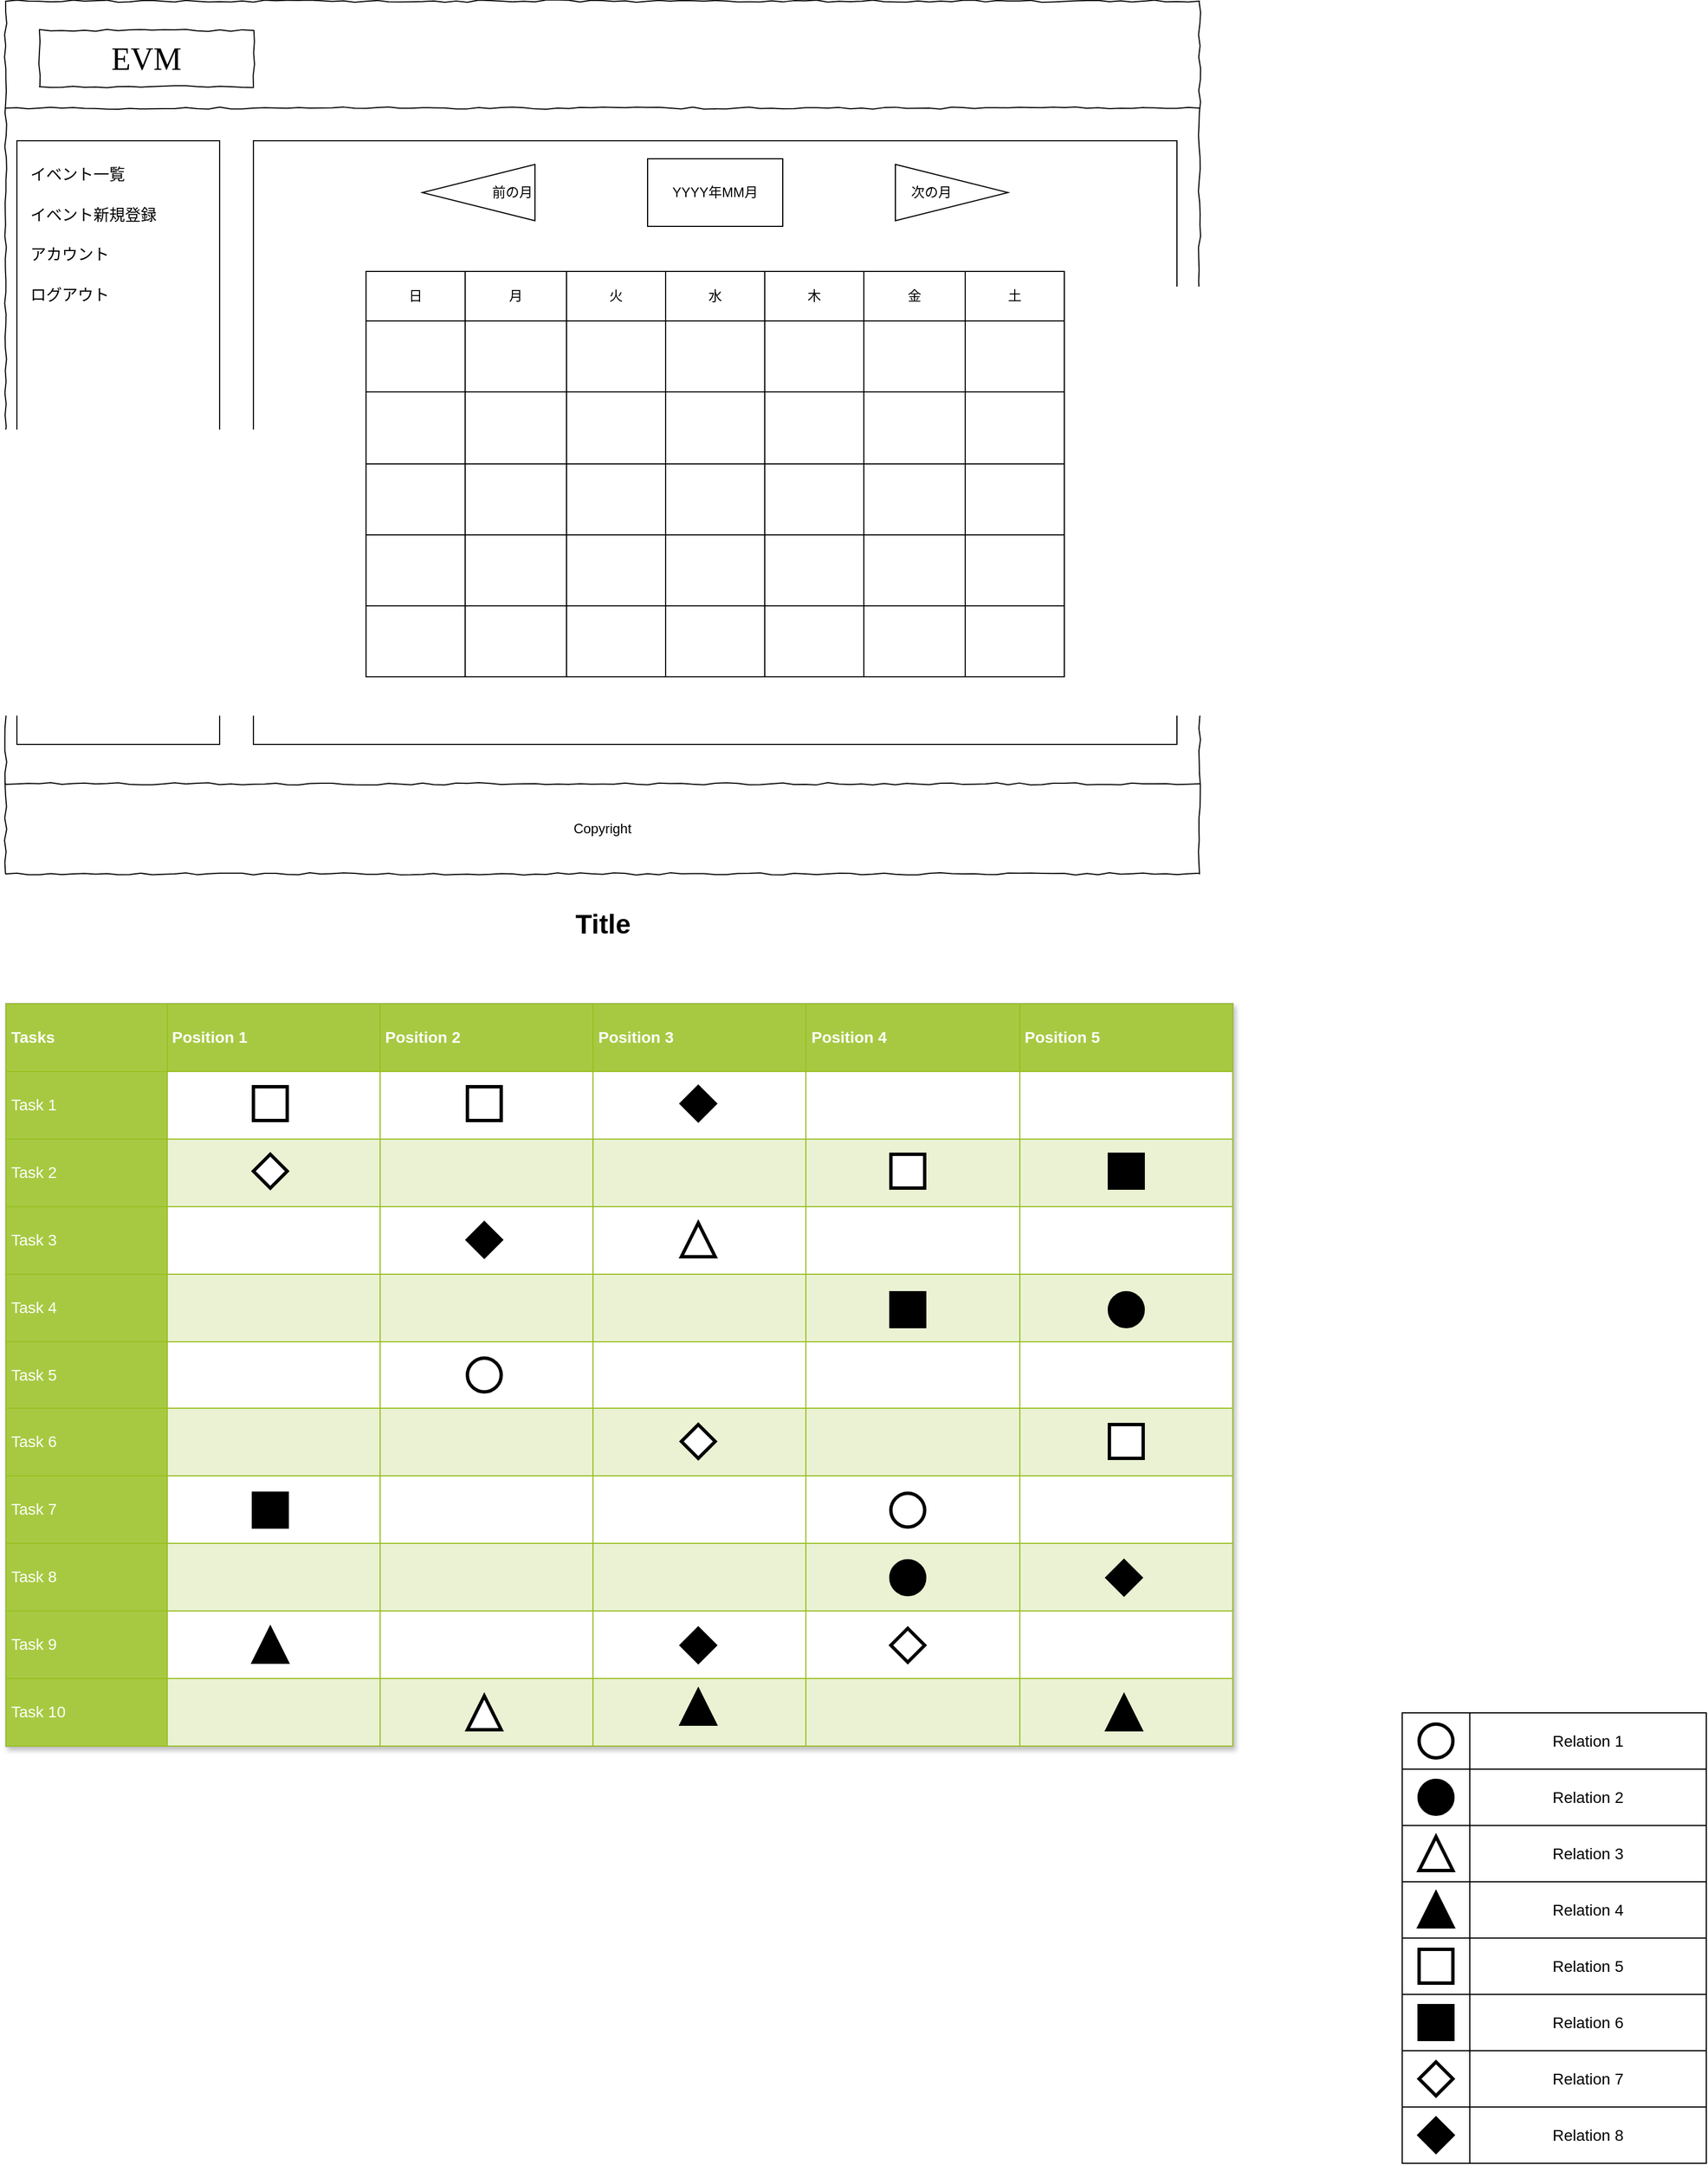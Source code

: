 <mxfile version="22.1.4" type="github" pages="2">
  <diagram name="Page-1" id="03018318-947c-dd8e-b7a3-06fadd420f32">
    <mxGraphModel dx="767" dy="456" grid="1" gridSize="10" guides="1" tooltips="1" connect="1" arrows="1" fold="1" page="1" pageScale="1" pageWidth="1100" pageHeight="850" background="none" math="0" shadow="0">
      <root>
        <mxCell id="0" />
        <mxCell id="1" parent="0" />
        <mxCell id="677b7b8949515195-1" value="" style="whiteSpace=wrap;html=1;rounded=0;shadow=0;labelBackgroundColor=none;strokeColor=#000000;strokeWidth=1;fillColor=none;fontFamily=Verdana;fontSize=12;fontColor=#000000;align=center;comic=1;" parent="1" vertex="1">
          <mxGeometry x="20" y="60" width="1060" height="775" as="geometry" />
        </mxCell>
        <mxCell id="iPEnNcosg1Q9wk2W3M9G-41" value="" style="rounded=0;whiteSpace=wrap;html=1;" parent="1" vertex="1">
          <mxGeometry x="30" y="184" width="180" height="536" as="geometry" />
        </mxCell>
        <mxCell id="677b7b8949515195-9" value="" style="line;strokeWidth=1;html=1;rounded=0;shadow=0;labelBackgroundColor=none;fillColor=none;fontFamily=Verdana;fontSize=14;fontColor=#000000;align=center;comic=1;" parent="1" vertex="1">
          <mxGeometry x="20" y="120" width="1060" height="70" as="geometry" />
        </mxCell>
        <mxCell id="677b7b8949515195-27" value="イベント一覧" style="text;html=1;points=[];align=left;verticalAlign=top;spacingTop=-4;fontSize=14;fontFamily=Verdana" parent="1" vertex="1">
          <mxGeometry x="40" y="204" width="170" height="20" as="geometry" />
        </mxCell>
        <mxCell id="677b7b8949515195-28" value="イベント新規登録" style="text;html=1;points=[];align=left;verticalAlign=top;spacingTop=-4;fontSize=14;fontFamily=Verdana" parent="1" vertex="1">
          <mxGeometry x="40" y="240" width="170" height="20" as="geometry" />
        </mxCell>
        <mxCell id="677b7b8949515195-29" value="アカウント" style="text;html=1;points=[];align=left;verticalAlign=top;spacingTop=-4;fontSize=14;fontFamily=Verdana" parent="1" vertex="1">
          <mxGeometry x="40" y="275" width="170" height="20" as="geometry" />
        </mxCell>
        <mxCell id="677b7b8949515195-30" value="ログアウト" style="text;html=1;points=[];align=left;verticalAlign=top;spacingTop=-4;fontSize=14;fontFamily=Verdana" parent="1" vertex="1">
          <mxGeometry x="40" y="311" width="170" height="20" as="geometry" />
        </mxCell>
        <mxCell id="iPEnNcosg1Q9wk2W3M9G-42" value="EVM" style="whiteSpace=wrap;html=1;rounded=0;shadow=0;labelBackgroundColor=none;strokeWidth=1;fontFamily=Verdana;fontSize=28;align=center;comic=1;" parent="1" vertex="1">
          <mxGeometry x="50" y="86" width="190" height="50" as="geometry" />
        </mxCell>
        <mxCell id="iPEnNcosg1Q9wk2W3M9G-44" value="" style="rounded=0;whiteSpace=wrap;html=1;" parent="1" vertex="1">
          <mxGeometry x="240" y="184" width="820" height="536" as="geometry" />
        </mxCell>
        <mxCell id="iPEnNcosg1Q9wk2W3M9G-45" value="YYYY年MM月" style="rounded=0;whiteSpace=wrap;html=1;" parent="1" vertex="1">
          <mxGeometry x="590" y="200" width="120" height="60" as="geometry" />
        </mxCell>
        <mxCell id="iPEnNcosg1Q9wk2W3M9G-46" value="　次の月" style="triangle;whiteSpace=wrap;html=1;align=left;" parent="1" vertex="1">
          <mxGeometry x="810" y="205" width="100" height="50" as="geometry" />
        </mxCell>
        <mxCell id="iPEnNcosg1Q9wk2W3M9G-47" value="前の月　" style="triangle;whiteSpace=wrap;html=1;direction=west;align=right;" parent="1" vertex="1">
          <mxGeometry x="390" y="205" width="100" height="50" as="geometry" />
        </mxCell>
        <mxCell id="iPEnNcosg1Q9wk2W3M9G-48" value="" style="shape=table;startSize=0;container=1;collapsible=0;childLayout=tableLayout;" parent="1" vertex="1">
          <mxGeometry x="340" y="300" width="620" height="360" as="geometry" />
        </mxCell>
        <mxCell id="iPEnNcosg1Q9wk2W3M9G-90" style="shape=tableRow;horizontal=0;startSize=0;swimlaneHead=0;swimlaneBody=0;strokeColor=inherit;top=0;left=0;bottom=0;right=0;collapsible=0;dropTarget=0;fillColor=none;points=[[0,0.5],[1,0.5]];portConstraint=eastwest;" parent="iPEnNcosg1Q9wk2W3M9G-48" vertex="1">
          <mxGeometry width="620" height="44" as="geometry" />
        </mxCell>
        <mxCell id="iPEnNcosg1Q9wk2W3M9G-91" value="日&lt;br&gt;" style="shape=partialRectangle;html=1;whiteSpace=wrap;connectable=0;strokeColor=inherit;overflow=hidden;fillColor=none;top=0;left=0;bottom=0;right=0;pointerEvents=1;" parent="iPEnNcosg1Q9wk2W3M9G-90" vertex="1">
          <mxGeometry width="88" height="44" as="geometry">
            <mxRectangle width="88" height="44" as="alternateBounds" />
          </mxGeometry>
        </mxCell>
        <mxCell id="iPEnNcosg1Q9wk2W3M9G-92" value="月" style="shape=partialRectangle;html=1;whiteSpace=wrap;connectable=0;strokeColor=inherit;overflow=hidden;fillColor=none;top=0;left=0;bottom=0;right=0;pointerEvents=1;" parent="iPEnNcosg1Q9wk2W3M9G-90" vertex="1">
          <mxGeometry x="88" width="90" height="44" as="geometry">
            <mxRectangle width="90" height="44" as="alternateBounds" />
          </mxGeometry>
        </mxCell>
        <mxCell id="iPEnNcosg1Q9wk2W3M9G-93" value="火" style="shape=partialRectangle;html=1;whiteSpace=wrap;connectable=0;strokeColor=inherit;overflow=hidden;fillColor=none;top=0;left=0;bottom=0;right=0;pointerEvents=1;" parent="iPEnNcosg1Q9wk2W3M9G-90" vertex="1">
          <mxGeometry x="178" width="88" height="44" as="geometry">
            <mxRectangle width="88" height="44" as="alternateBounds" />
          </mxGeometry>
        </mxCell>
        <mxCell id="iPEnNcosg1Q9wk2W3M9G-94" value="水" style="shape=partialRectangle;html=1;whiteSpace=wrap;connectable=0;strokeColor=inherit;overflow=hidden;fillColor=none;top=0;left=0;bottom=0;right=0;pointerEvents=1;" parent="iPEnNcosg1Q9wk2W3M9G-90" vertex="1">
          <mxGeometry x="266" width="88" height="44" as="geometry">
            <mxRectangle width="88" height="44" as="alternateBounds" />
          </mxGeometry>
        </mxCell>
        <mxCell id="iPEnNcosg1Q9wk2W3M9G-95" value="木" style="shape=partialRectangle;html=1;whiteSpace=wrap;connectable=0;strokeColor=inherit;overflow=hidden;fillColor=none;top=0;left=0;bottom=0;right=0;pointerEvents=1;" parent="iPEnNcosg1Q9wk2W3M9G-90" vertex="1">
          <mxGeometry x="354" width="88" height="44" as="geometry">
            <mxRectangle width="88" height="44" as="alternateBounds" />
          </mxGeometry>
        </mxCell>
        <mxCell id="iPEnNcosg1Q9wk2W3M9G-96" value="金" style="shape=partialRectangle;html=1;whiteSpace=wrap;connectable=0;strokeColor=inherit;overflow=hidden;fillColor=none;top=0;left=0;bottom=0;right=0;pointerEvents=1;" parent="iPEnNcosg1Q9wk2W3M9G-90" vertex="1">
          <mxGeometry x="442" width="90" height="44" as="geometry">
            <mxRectangle width="90" height="44" as="alternateBounds" />
          </mxGeometry>
        </mxCell>
        <mxCell id="iPEnNcosg1Q9wk2W3M9G-97" value="土" style="shape=partialRectangle;html=1;whiteSpace=wrap;connectable=0;strokeColor=inherit;overflow=hidden;fillColor=none;top=0;left=0;bottom=0;right=0;pointerEvents=1;" parent="iPEnNcosg1Q9wk2W3M9G-90" vertex="1">
          <mxGeometry x="532" width="88" height="44" as="geometry">
            <mxRectangle width="88" height="44" as="alternateBounds" />
          </mxGeometry>
        </mxCell>
        <mxCell id="iPEnNcosg1Q9wk2W3M9G-49" value="" style="shape=tableRow;horizontal=0;startSize=0;swimlaneHead=0;swimlaneBody=0;strokeColor=inherit;top=0;left=0;bottom=0;right=0;collapsible=0;dropTarget=0;fillColor=none;points=[[0,0.5],[1,0.5]];portConstraint=eastwest;" parent="iPEnNcosg1Q9wk2W3M9G-48" vertex="1">
          <mxGeometry y="44" width="620" height="63" as="geometry" />
        </mxCell>
        <mxCell id="iPEnNcosg1Q9wk2W3M9G-50" value="" style="shape=partialRectangle;html=1;whiteSpace=wrap;connectable=0;strokeColor=inherit;overflow=hidden;fillColor=none;top=0;left=0;bottom=0;right=0;pointerEvents=1;" parent="iPEnNcosg1Q9wk2W3M9G-49" vertex="1">
          <mxGeometry width="88" height="63" as="geometry">
            <mxRectangle width="88" height="63" as="alternateBounds" />
          </mxGeometry>
        </mxCell>
        <mxCell id="iPEnNcosg1Q9wk2W3M9G-51" value="" style="shape=partialRectangle;html=1;whiteSpace=wrap;connectable=0;strokeColor=inherit;overflow=hidden;fillColor=none;top=0;left=0;bottom=0;right=0;pointerEvents=1;" parent="iPEnNcosg1Q9wk2W3M9G-49" vertex="1">
          <mxGeometry x="88" width="90" height="63" as="geometry">
            <mxRectangle width="90" height="63" as="alternateBounds" />
          </mxGeometry>
        </mxCell>
        <mxCell id="iPEnNcosg1Q9wk2W3M9G-52" value="" style="shape=partialRectangle;html=1;whiteSpace=wrap;connectable=0;strokeColor=inherit;overflow=hidden;fillColor=none;top=0;left=0;bottom=0;right=0;pointerEvents=1;" parent="iPEnNcosg1Q9wk2W3M9G-49" vertex="1">
          <mxGeometry x="178" width="88" height="63" as="geometry">
            <mxRectangle width="88" height="63" as="alternateBounds" />
          </mxGeometry>
        </mxCell>
        <mxCell id="iPEnNcosg1Q9wk2W3M9G-53" value="" style="shape=partialRectangle;html=1;whiteSpace=wrap;connectable=0;strokeColor=inherit;overflow=hidden;fillColor=none;top=0;left=0;bottom=0;right=0;pointerEvents=1;" parent="iPEnNcosg1Q9wk2W3M9G-49" vertex="1">
          <mxGeometry x="266" width="88" height="63" as="geometry">
            <mxRectangle width="88" height="63" as="alternateBounds" />
          </mxGeometry>
        </mxCell>
        <mxCell id="iPEnNcosg1Q9wk2W3M9G-54" value="" style="shape=partialRectangle;html=1;whiteSpace=wrap;connectable=0;strokeColor=inherit;overflow=hidden;fillColor=none;top=0;left=0;bottom=0;right=0;pointerEvents=1;" parent="iPEnNcosg1Q9wk2W3M9G-49" vertex="1">
          <mxGeometry x="354" width="88" height="63" as="geometry">
            <mxRectangle width="88" height="63" as="alternateBounds" />
          </mxGeometry>
        </mxCell>
        <mxCell id="iPEnNcosg1Q9wk2W3M9G-55" value="" style="shape=partialRectangle;html=1;whiteSpace=wrap;connectable=0;strokeColor=inherit;overflow=hidden;fillColor=none;top=0;left=0;bottom=0;right=0;pointerEvents=1;" parent="iPEnNcosg1Q9wk2W3M9G-49" vertex="1">
          <mxGeometry x="442" width="90" height="63" as="geometry">
            <mxRectangle width="90" height="63" as="alternateBounds" />
          </mxGeometry>
        </mxCell>
        <mxCell id="iPEnNcosg1Q9wk2W3M9G-56" value="" style="shape=partialRectangle;html=1;whiteSpace=wrap;connectable=0;strokeColor=inherit;overflow=hidden;fillColor=none;top=0;left=0;bottom=0;right=0;pointerEvents=1;" parent="iPEnNcosg1Q9wk2W3M9G-49" vertex="1">
          <mxGeometry x="532" width="88" height="63" as="geometry">
            <mxRectangle width="88" height="63" as="alternateBounds" />
          </mxGeometry>
        </mxCell>
        <mxCell id="iPEnNcosg1Q9wk2W3M9G-57" value="" style="shape=tableRow;horizontal=0;startSize=0;swimlaneHead=0;swimlaneBody=0;strokeColor=inherit;top=0;left=0;bottom=0;right=0;collapsible=0;dropTarget=0;fillColor=none;points=[[0,0.5],[1,0.5]];portConstraint=eastwest;" parent="iPEnNcosg1Q9wk2W3M9G-48" vertex="1">
          <mxGeometry y="107" width="620" height="64" as="geometry" />
        </mxCell>
        <mxCell id="iPEnNcosg1Q9wk2W3M9G-58" value="" style="shape=partialRectangle;html=1;whiteSpace=wrap;connectable=0;strokeColor=inherit;overflow=hidden;fillColor=none;top=0;left=0;bottom=0;right=0;pointerEvents=1;" parent="iPEnNcosg1Q9wk2W3M9G-57" vertex="1">
          <mxGeometry width="88" height="64" as="geometry">
            <mxRectangle width="88" height="64" as="alternateBounds" />
          </mxGeometry>
        </mxCell>
        <mxCell id="iPEnNcosg1Q9wk2W3M9G-59" value="" style="shape=partialRectangle;html=1;whiteSpace=wrap;connectable=0;strokeColor=inherit;overflow=hidden;fillColor=none;top=0;left=0;bottom=0;right=0;pointerEvents=1;" parent="iPEnNcosg1Q9wk2W3M9G-57" vertex="1">
          <mxGeometry x="88" width="90" height="64" as="geometry">
            <mxRectangle width="90" height="64" as="alternateBounds" />
          </mxGeometry>
        </mxCell>
        <mxCell id="iPEnNcosg1Q9wk2W3M9G-60" value="" style="shape=partialRectangle;html=1;whiteSpace=wrap;connectable=0;strokeColor=inherit;overflow=hidden;fillColor=none;top=0;left=0;bottom=0;right=0;pointerEvents=1;" parent="iPEnNcosg1Q9wk2W3M9G-57" vertex="1">
          <mxGeometry x="178" width="88" height="64" as="geometry">
            <mxRectangle width="88" height="64" as="alternateBounds" />
          </mxGeometry>
        </mxCell>
        <mxCell id="iPEnNcosg1Q9wk2W3M9G-61" value="" style="shape=partialRectangle;html=1;whiteSpace=wrap;connectable=0;strokeColor=inherit;overflow=hidden;fillColor=none;top=0;left=0;bottom=0;right=0;pointerEvents=1;" parent="iPEnNcosg1Q9wk2W3M9G-57" vertex="1">
          <mxGeometry x="266" width="88" height="64" as="geometry">
            <mxRectangle width="88" height="64" as="alternateBounds" />
          </mxGeometry>
        </mxCell>
        <mxCell id="iPEnNcosg1Q9wk2W3M9G-62" value="" style="shape=partialRectangle;html=1;whiteSpace=wrap;connectable=0;strokeColor=inherit;overflow=hidden;fillColor=none;top=0;left=0;bottom=0;right=0;pointerEvents=1;" parent="iPEnNcosg1Q9wk2W3M9G-57" vertex="1">
          <mxGeometry x="354" width="88" height="64" as="geometry">
            <mxRectangle width="88" height="64" as="alternateBounds" />
          </mxGeometry>
        </mxCell>
        <mxCell id="iPEnNcosg1Q9wk2W3M9G-63" value="" style="shape=partialRectangle;html=1;whiteSpace=wrap;connectable=0;strokeColor=inherit;overflow=hidden;fillColor=none;top=0;left=0;bottom=0;right=0;pointerEvents=1;" parent="iPEnNcosg1Q9wk2W3M9G-57" vertex="1">
          <mxGeometry x="442" width="90" height="64" as="geometry">
            <mxRectangle width="90" height="64" as="alternateBounds" />
          </mxGeometry>
        </mxCell>
        <mxCell id="iPEnNcosg1Q9wk2W3M9G-64" value="" style="shape=partialRectangle;html=1;whiteSpace=wrap;connectable=0;strokeColor=inherit;overflow=hidden;fillColor=none;top=0;left=0;bottom=0;right=0;pointerEvents=1;" parent="iPEnNcosg1Q9wk2W3M9G-57" vertex="1">
          <mxGeometry x="532" width="88" height="64" as="geometry">
            <mxRectangle width="88" height="64" as="alternateBounds" />
          </mxGeometry>
        </mxCell>
        <mxCell id="iPEnNcosg1Q9wk2W3M9G-65" value="" style="shape=tableRow;horizontal=0;startSize=0;swimlaneHead=0;swimlaneBody=0;strokeColor=inherit;top=0;left=0;bottom=0;right=0;collapsible=0;dropTarget=0;fillColor=none;points=[[0,0.5],[1,0.5]];portConstraint=eastwest;" parent="iPEnNcosg1Q9wk2W3M9G-48" vertex="1">
          <mxGeometry y="171" width="620" height="63" as="geometry" />
        </mxCell>
        <mxCell id="iPEnNcosg1Q9wk2W3M9G-66" value="" style="shape=partialRectangle;html=1;whiteSpace=wrap;connectable=0;strokeColor=inherit;overflow=hidden;fillColor=none;top=0;left=0;bottom=0;right=0;pointerEvents=1;" parent="iPEnNcosg1Q9wk2W3M9G-65" vertex="1">
          <mxGeometry width="88" height="63" as="geometry">
            <mxRectangle width="88" height="63" as="alternateBounds" />
          </mxGeometry>
        </mxCell>
        <mxCell id="iPEnNcosg1Q9wk2W3M9G-67" value="" style="shape=partialRectangle;html=1;whiteSpace=wrap;connectable=0;strokeColor=inherit;overflow=hidden;fillColor=none;top=0;left=0;bottom=0;right=0;pointerEvents=1;" parent="iPEnNcosg1Q9wk2W3M9G-65" vertex="1">
          <mxGeometry x="88" width="90" height="63" as="geometry">
            <mxRectangle width="90" height="63" as="alternateBounds" />
          </mxGeometry>
        </mxCell>
        <mxCell id="iPEnNcosg1Q9wk2W3M9G-68" value="" style="shape=partialRectangle;html=1;whiteSpace=wrap;connectable=0;strokeColor=inherit;overflow=hidden;fillColor=none;top=0;left=0;bottom=0;right=0;pointerEvents=1;" parent="iPEnNcosg1Q9wk2W3M9G-65" vertex="1">
          <mxGeometry x="178" width="88" height="63" as="geometry">
            <mxRectangle width="88" height="63" as="alternateBounds" />
          </mxGeometry>
        </mxCell>
        <mxCell id="iPEnNcosg1Q9wk2W3M9G-69" value="" style="shape=partialRectangle;html=1;whiteSpace=wrap;connectable=0;strokeColor=inherit;overflow=hidden;fillColor=none;top=0;left=0;bottom=0;right=0;pointerEvents=1;" parent="iPEnNcosg1Q9wk2W3M9G-65" vertex="1">
          <mxGeometry x="266" width="88" height="63" as="geometry">
            <mxRectangle width="88" height="63" as="alternateBounds" />
          </mxGeometry>
        </mxCell>
        <mxCell id="iPEnNcosg1Q9wk2W3M9G-70" value="" style="shape=partialRectangle;html=1;whiteSpace=wrap;connectable=0;strokeColor=inherit;overflow=hidden;fillColor=none;top=0;left=0;bottom=0;right=0;pointerEvents=1;" parent="iPEnNcosg1Q9wk2W3M9G-65" vertex="1">
          <mxGeometry x="354" width="88" height="63" as="geometry">
            <mxRectangle width="88" height="63" as="alternateBounds" />
          </mxGeometry>
        </mxCell>
        <mxCell id="iPEnNcosg1Q9wk2W3M9G-71" value="" style="shape=partialRectangle;html=1;whiteSpace=wrap;connectable=0;strokeColor=inherit;overflow=hidden;fillColor=none;top=0;left=0;bottom=0;right=0;pointerEvents=1;" parent="iPEnNcosg1Q9wk2W3M9G-65" vertex="1">
          <mxGeometry x="442" width="90" height="63" as="geometry">
            <mxRectangle width="90" height="63" as="alternateBounds" />
          </mxGeometry>
        </mxCell>
        <mxCell id="iPEnNcosg1Q9wk2W3M9G-72" value="" style="shape=partialRectangle;html=1;whiteSpace=wrap;connectable=0;strokeColor=inherit;overflow=hidden;fillColor=none;top=0;left=0;bottom=0;right=0;pointerEvents=1;" parent="iPEnNcosg1Q9wk2W3M9G-65" vertex="1">
          <mxGeometry x="532" width="88" height="63" as="geometry">
            <mxRectangle width="88" height="63" as="alternateBounds" />
          </mxGeometry>
        </mxCell>
        <mxCell id="iPEnNcosg1Q9wk2W3M9G-73" value="" style="shape=tableRow;horizontal=0;startSize=0;swimlaneHead=0;swimlaneBody=0;strokeColor=inherit;top=0;left=0;bottom=0;right=0;collapsible=0;dropTarget=0;fillColor=none;points=[[0,0.5],[1,0.5]];portConstraint=eastwest;" parent="iPEnNcosg1Q9wk2W3M9G-48" vertex="1">
          <mxGeometry y="234" width="620" height="63" as="geometry" />
        </mxCell>
        <mxCell id="iPEnNcosg1Q9wk2W3M9G-74" value="" style="shape=partialRectangle;html=1;whiteSpace=wrap;connectable=0;strokeColor=inherit;overflow=hidden;fillColor=none;top=0;left=0;bottom=0;right=0;pointerEvents=1;" parent="iPEnNcosg1Q9wk2W3M9G-73" vertex="1">
          <mxGeometry width="88" height="63" as="geometry">
            <mxRectangle width="88" height="63" as="alternateBounds" />
          </mxGeometry>
        </mxCell>
        <mxCell id="iPEnNcosg1Q9wk2W3M9G-75" value="" style="shape=partialRectangle;html=1;whiteSpace=wrap;connectable=0;strokeColor=inherit;overflow=hidden;fillColor=none;top=0;left=0;bottom=0;right=0;pointerEvents=1;" parent="iPEnNcosg1Q9wk2W3M9G-73" vertex="1">
          <mxGeometry x="88" width="90" height="63" as="geometry">
            <mxRectangle width="90" height="63" as="alternateBounds" />
          </mxGeometry>
        </mxCell>
        <mxCell id="iPEnNcosg1Q9wk2W3M9G-76" value="" style="shape=partialRectangle;html=1;whiteSpace=wrap;connectable=0;strokeColor=inherit;overflow=hidden;fillColor=none;top=0;left=0;bottom=0;right=0;pointerEvents=1;" parent="iPEnNcosg1Q9wk2W3M9G-73" vertex="1">
          <mxGeometry x="178" width="88" height="63" as="geometry">
            <mxRectangle width="88" height="63" as="alternateBounds" />
          </mxGeometry>
        </mxCell>
        <mxCell id="iPEnNcosg1Q9wk2W3M9G-77" value="" style="shape=partialRectangle;html=1;whiteSpace=wrap;connectable=0;strokeColor=inherit;overflow=hidden;fillColor=none;top=0;left=0;bottom=0;right=0;pointerEvents=1;" parent="iPEnNcosg1Q9wk2W3M9G-73" vertex="1">
          <mxGeometry x="266" width="88" height="63" as="geometry">
            <mxRectangle width="88" height="63" as="alternateBounds" />
          </mxGeometry>
        </mxCell>
        <mxCell id="iPEnNcosg1Q9wk2W3M9G-78" value="" style="shape=partialRectangle;html=1;whiteSpace=wrap;connectable=0;strokeColor=inherit;overflow=hidden;fillColor=none;top=0;left=0;bottom=0;right=0;pointerEvents=1;" parent="iPEnNcosg1Q9wk2W3M9G-73" vertex="1">
          <mxGeometry x="354" width="88" height="63" as="geometry">
            <mxRectangle width="88" height="63" as="alternateBounds" />
          </mxGeometry>
        </mxCell>
        <mxCell id="iPEnNcosg1Q9wk2W3M9G-79" value="" style="shape=partialRectangle;html=1;whiteSpace=wrap;connectable=0;strokeColor=inherit;overflow=hidden;fillColor=none;top=0;left=0;bottom=0;right=0;pointerEvents=1;" parent="iPEnNcosg1Q9wk2W3M9G-73" vertex="1">
          <mxGeometry x="442" width="90" height="63" as="geometry">
            <mxRectangle width="90" height="63" as="alternateBounds" />
          </mxGeometry>
        </mxCell>
        <mxCell id="iPEnNcosg1Q9wk2W3M9G-80" value="" style="shape=partialRectangle;html=1;whiteSpace=wrap;connectable=0;strokeColor=inherit;overflow=hidden;fillColor=none;top=0;left=0;bottom=0;right=0;pointerEvents=1;" parent="iPEnNcosg1Q9wk2W3M9G-73" vertex="1">
          <mxGeometry x="532" width="88" height="63" as="geometry">
            <mxRectangle width="88" height="63" as="alternateBounds" />
          </mxGeometry>
        </mxCell>
        <mxCell id="iPEnNcosg1Q9wk2W3M9G-81" value="" style="shape=tableRow;horizontal=0;startSize=0;swimlaneHead=0;swimlaneBody=0;strokeColor=inherit;top=0;left=0;bottom=0;right=0;collapsible=0;dropTarget=0;fillColor=none;points=[[0,0.5],[1,0.5]];portConstraint=eastwest;" parent="iPEnNcosg1Q9wk2W3M9G-48" vertex="1">
          <mxGeometry y="297" width="620" height="63" as="geometry" />
        </mxCell>
        <mxCell id="iPEnNcosg1Q9wk2W3M9G-82" value="" style="shape=partialRectangle;html=1;whiteSpace=wrap;connectable=0;strokeColor=inherit;overflow=hidden;fillColor=none;top=0;left=0;bottom=0;right=0;pointerEvents=1;" parent="iPEnNcosg1Q9wk2W3M9G-81" vertex="1">
          <mxGeometry width="88" height="63" as="geometry">
            <mxRectangle width="88" height="63" as="alternateBounds" />
          </mxGeometry>
        </mxCell>
        <mxCell id="iPEnNcosg1Q9wk2W3M9G-83" value="" style="shape=partialRectangle;html=1;whiteSpace=wrap;connectable=0;strokeColor=inherit;overflow=hidden;fillColor=none;top=0;left=0;bottom=0;right=0;pointerEvents=1;" parent="iPEnNcosg1Q9wk2W3M9G-81" vertex="1">
          <mxGeometry x="88" width="90" height="63" as="geometry">
            <mxRectangle width="90" height="63" as="alternateBounds" />
          </mxGeometry>
        </mxCell>
        <mxCell id="iPEnNcosg1Q9wk2W3M9G-84" value="" style="shape=partialRectangle;html=1;whiteSpace=wrap;connectable=0;strokeColor=inherit;overflow=hidden;fillColor=none;top=0;left=0;bottom=0;right=0;pointerEvents=1;" parent="iPEnNcosg1Q9wk2W3M9G-81" vertex="1">
          <mxGeometry x="178" width="88" height="63" as="geometry">
            <mxRectangle width="88" height="63" as="alternateBounds" />
          </mxGeometry>
        </mxCell>
        <mxCell id="iPEnNcosg1Q9wk2W3M9G-85" value="" style="shape=partialRectangle;html=1;whiteSpace=wrap;connectable=0;strokeColor=inherit;overflow=hidden;fillColor=none;top=0;left=0;bottom=0;right=0;pointerEvents=1;" parent="iPEnNcosg1Q9wk2W3M9G-81" vertex="1">
          <mxGeometry x="266" width="88" height="63" as="geometry">
            <mxRectangle width="88" height="63" as="alternateBounds" />
          </mxGeometry>
        </mxCell>
        <mxCell id="iPEnNcosg1Q9wk2W3M9G-86" value="" style="shape=partialRectangle;html=1;whiteSpace=wrap;connectable=0;strokeColor=inherit;overflow=hidden;fillColor=none;top=0;left=0;bottom=0;right=0;pointerEvents=1;" parent="iPEnNcosg1Q9wk2W3M9G-81" vertex="1">
          <mxGeometry x="354" width="88" height="63" as="geometry">
            <mxRectangle width="88" height="63" as="alternateBounds" />
          </mxGeometry>
        </mxCell>
        <mxCell id="iPEnNcosg1Q9wk2W3M9G-87" value="" style="shape=partialRectangle;html=1;whiteSpace=wrap;connectable=0;strokeColor=inherit;overflow=hidden;fillColor=none;top=0;left=0;bottom=0;right=0;pointerEvents=1;" parent="iPEnNcosg1Q9wk2W3M9G-81" vertex="1">
          <mxGeometry x="442" width="90" height="63" as="geometry">
            <mxRectangle width="90" height="63" as="alternateBounds" />
          </mxGeometry>
        </mxCell>
        <mxCell id="iPEnNcosg1Q9wk2W3M9G-88" value="" style="shape=partialRectangle;html=1;whiteSpace=wrap;connectable=0;strokeColor=inherit;overflow=hidden;fillColor=none;top=0;left=0;bottom=0;right=0;pointerEvents=1;" parent="iPEnNcosg1Q9wk2W3M9G-81" vertex="1">
          <mxGeometry x="532" width="88" height="63" as="geometry">
            <mxRectangle width="88" height="63" as="alternateBounds" />
          </mxGeometry>
        </mxCell>
        <mxCell id="iPEnNcosg1Q9wk2W3M9G-158" value="" style="whiteSpace=wrap;html=1;rounded=0;shadow=0;strokeWidth=1;fontSize=14" parent="1" vertex="1">
          <mxGeometry x="1260" y="1930" width="60" height="50" as="geometry" />
        </mxCell>
        <mxCell id="iPEnNcosg1Q9wk2W3M9G-159" value="Relation 8" style="whiteSpace=wrap;html=1;rounded=0;shadow=0;strokeWidth=1;fontSize=14" parent="1" vertex="1">
          <mxGeometry x="1320" y="1930" width="210" height="50" as="geometry" />
        </mxCell>
        <mxCell id="iPEnNcosg1Q9wk2W3M9G-160" value="" style="rhombus;whiteSpace=wrap;html=1;rounded=0;shadow=0;strokeWidth=3;fillColor=#000000;fontSize=14" parent="1" vertex="1">
          <mxGeometry x="1275" y="1940" width="30" height="30" as="geometry" />
        </mxCell>
        <mxCell id="iPEnNcosg1Q9wk2W3M9G-161" value="" style="whiteSpace=wrap;html=1;rounded=0;shadow=0;strokeWidth=1;fontSize=14" parent="1" vertex="1">
          <mxGeometry x="1260" y="1880" width="60" height="50" as="geometry" />
        </mxCell>
        <mxCell id="iPEnNcosg1Q9wk2W3M9G-162" value="Relation 7" style="whiteSpace=wrap;html=1;rounded=0;shadow=0;strokeWidth=1;fontSize=14" parent="1" vertex="1">
          <mxGeometry x="1320" y="1880" width="210" height="50" as="geometry" />
        </mxCell>
        <mxCell id="iPEnNcosg1Q9wk2W3M9G-163" value="" style="whiteSpace=wrap;html=1;rounded=0;shadow=0;strokeWidth=1;fontSize=14" parent="1" vertex="1">
          <mxGeometry x="1260" y="1830" width="60" height="50" as="geometry" />
        </mxCell>
        <mxCell id="iPEnNcosg1Q9wk2W3M9G-164" value="Relation 6" style="whiteSpace=wrap;html=1;rounded=0;shadow=0;strokeWidth=1;fontSize=14" parent="1" vertex="1">
          <mxGeometry x="1320" y="1830" width="210" height="50" as="geometry" />
        </mxCell>
        <mxCell id="iPEnNcosg1Q9wk2W3M9G-165" value="" style="whiteSpace=wrap;html=1;rounded=0;shadow=0;strokeWidth=1;fontSize=14" parent="1" vertex="1">
          <mxGeometry x="1260" y="1780" width="60" height="50" as="geometry" />
        </mxCell>
        <mxCell id="iPEnNcosg1Q9wk2W3M9G-166" value="Relation 5" style="whiteSpace=wrap;html=1;rounded=0;shadow=0;strokeWidth=1;fontSize=14" parent="1" vertex="1">
          <mxGeometry x="1320" y="1780" width="210" height="50" as="geometry" />
        </mxCell>
        <mxCell id="iPEnNcosg1Q9wk2W3M9G-167" value="" style="whiteSpace=wrap;html=1;rounded=0;shadow=0;strokeWidth=1;fontSize=14" parent="1" vertex="1">
          <mxGeometry x="1260" y="1730" width="60" height="50" as="geometry" />
        </mxCell>
        <mxCell id="iPEnNcosg1Q9wk2W3M9G-168" value="Relation 4" style="whiteSpace=wrap;html=1;rounded=0;shadow=0;strokeWidth=1;fontSize=14" parent="1" vertex="1">
          <mxGeometry x="1320" y="1730" width="210" height="50" as="geometry" />
        </mxCell>
        <mxCell id="iPEnNcosg1Q9wk2W3M9G-169" value="" style="whiteSpace=wrap;html=1;rounded=0;shadow=0;strokeWidth=1;fontSize=14" parent="1" vertex="1">
          <mxGeometry x="1260" y="1680" width="60" height="50" as="geometry" />
        </mxCell>
        <mxCell id="iPEnNcosg1Q9wk2W3M9G-170" value="Relation 3" style="whiteSpace=wrap;html=1;rounded=0;shadow=0;strokeWidth=1;fontSize=14" parent="1" vertex="1">
          <mxGeometry x="1320" y="1680" width="210" height="50" as="geometry" />
        </mxCell>
        <mxCell id="iPEnNcosg1Q9wk2W3M9G-171" value="" style="whiteSpace=wrap;html=1;rounded=0;shadow=0;strokeWidth=1;fontSize=14" parent="1" vertex="1">
          <mxGeometry x="1260" y="1630" width="60" height="50" as="geometry" />
        </mxCell>
        <mxCell id="iPEnNcosg1Q9wk2W3M9G-172" value="Relation 2" style="whiteSpace=wrap;html=1;rounded=0;shadow=0;strokeWidth=1;fontSize=14" parent="1" vertex="1">
          <mxGeometry x="1320" y="1630" width="210" height="50" as="geometry" />
        </mxCell>
        <mxCell id="iPEnNcosg1Q9wk2W3M9G-173" value="" style="whiteSpace=wrap;html=1;rounded=0;shadow=0;strokeWidth=1;fontSize=14" parent="1" vertex="1">
          <mxGeometry x="1260" y="1580" width="60" height="50" as="geometry" />
        </mxCell>
        <mxCell id="iPEnNcosg1Q9wk2W3M9G-174" value="Relation 1" style="whiteSpace=wrap;html=1;rounded=0;shadow=0;strokeWidth=1;fontSize=14" parent="1" vertex="1">
          <mxGeometry x="1320" y="1580" width="210" height="50" as="geometry" />
        </mxCell>
        <mxCell id="iPEnNcosg1Q9wk2W3M9G-175" value="&lt;table border=&quot;1&quot; width=&quot;100%&quot; cellpadding=&quot;4&quot; style=&quot;width: 100% ; height: 100% ; border-collapse: collapse&quot;&gt;&lt;tbody&gt;&lt;tr style=&quot;background-color: #a7c942 ; color: #ffffff ; border: 1px solid #98bf21&quot;&gt;&lt;th&gt;Tasks&lt;/th&gt;&lt;th&gt;Position 1&lt;/th&gt;&lt;th&gt;Position 2&lt;/th&gt;&lt;th&gt;Position 3&lt;/th&gt;&lt;th&gt;Position 4&lt;/th&gt;&lt;th&gt;Position 5&lt;/th&gt;&lt;/tr&gt;&lt;tr style=&quot;border: 1px solid #98bf21&quot;&gt;&lt;td style=&quot;background-color: #a7c942 ; color: #ffffff ; border: 1px solid #98bf21&quot;&gt;Task 1&lt;/td&gt;&lt;td&gt;&lt;/td&gt;&lt;td&gt;&lt;/td&gt;&lt;td&gt;&lt;br&gt;&lt;/td&gt;&lt;td&gt;&lt;br&gt;&lt;/td&gt;&lt;td&gt;&lt;br&gt;&lt;/td&gt;&lt;/tr&gt;&lt;tr style=&quot;background-color: #eaf2d3 ; border: 1px solid #98bf21&quot;&gt;&lt;td style=&quot;background-color: #a7c942 ; color: #ffffff ; border: 1px solid #98bf21&quot;&gt;Task 2&lt;/td&gt;&lt;td&gt;&lt;/td&gt;&lt;td&gt;&lt;/td&gt;&lt;td&gt;&lt;br&gt;&lt;/td&gt;&lt;td&gt;&lt;br&gt;&lt;/td&gt;&lt;td&gt;&lt;br&gt;&lt;/td&gt;&lt;/tr&gt;&lt;tr style=&quot;border: 1px solid #98bf21&quot;&gt;&lt;td style=&quot;background-color: #a7c942 ; color: #ffffff ; border: 1px solid #98bf21&quot;&gt;Task 3&lt;/td&gt;&lt;td&gt;&lt;/td&gt;&lt;td&gt;&lt;/td&gt;&lt;td&gt;&lt;br&gt;&lt;/td&gt;&lt;td&gt;&lt;br&gt;&lt;/td&gt;&lt;td&gt;&lt;br&gt;&lt;/td&gt;&lt;/tr&gt;&lt;tr style=&quot;background-color: #eaf2d3 ; border: 1px solid #98bf21&quot;&gt;&lt;td style=&quot;background-color: #a7c942 ; color: #ffffff ; border: 1px solid #98bf21&quot;&gt;Task 4&lt;/td&gt;&lt;td&gt;&lt;/td&gt;&lt;td&gt;&lt;/td&gt;&lt;td&gt;&lt;br&gt;&lt;/td&gt;&lt;td&gt;&lt;br&gt;&lt;/td&gt;&lt;td&gt;&lt;br&gt;&lt;/td&gt;&lt;/tr&gt;&lt;tr style=&quot;border: 1px solid #98bf21&quot;&gt;&lt;td style=&quot;background-color: #a7c942 ; color: #ffffff ; border: 1px solid #98bf21&quot;&gt;Task 5&lt;br&gt;&lt;/td&gt;&lt;td&gt;&lt;br&gt;&lt;/td&gt;&lt;td&gt;&lt;br&gt;&lt;/td&gt;&lt;td&gt;&lt;br&gt;&lt;/td&gt;&lt;td&gt;&lt;br&gt;&lt;/td&gt;&lt;td&gt;&lt;br&gt;&lt;/td&gt;&lt;/tr&gt;&lt;tr style=&quot;background-color: #eaf2d3 ; border: 1px solid #98bf21&quot;&gt;&lt;td style=&quot;background-color: #a7c942 ; color: #ffffff ; border: 1px solid #98bf21&quot;&gt;Task 6&lt;br&gt;&lt;/td&gt;&lt;td&gt;&lt;br&gt;&lt;/td&gt;&lt;td&gt;&lt;br&gt;&lt;/td&gt;&lt;td&gt;&lt;br&gt;&lt;/td&gt;&lt;td&gt;&lt;br&gt;&lt;/td&gt;&lt;td&gt;&lt;br&gt;&lt;/td&gt;&lt;/tr&gt;&lt;tr style=&quot;border: 1px solid #98bf21&quot;&gt;&lt;td style=&quot;background-color: #a7c942 ; color: #ffffff ; border: 1px solid #98bf21&quot;&gt;Task 7&lt;br&gt;&lt;/td&gt;&lt;td&gt;&lt;br&gt;&lt;/td&gt;&lt;td&gt;&lt;br&gt;&lt;/td&gt;&lt;td&gt;&lt;br&gt;&lt;/td&gt;&lt;td&gt;&lt;br&gt;&lt;/td&gt;&lt;td&gt;&lt;br&gt;&lt;/td&gt;&lt;/tr&gt;&lt;tr style=&quot;background-color: #eaf2d3 ; border: 1px solid #98bf21&quot;&gt;&lt;td style=&quot;background-color: #a7c942 ; color: #ffffff ; border: 1px solid #98bf21&quot;&gt;Task 8&lt;br&gt;&lt;/td&gt;&lt;td&gt;&lt;br&gt;&lt;/td&gt;&lt;td&gt;&lt;br&gt;&lt;/td&gt;&lt;td&gt;&lt;br&gt;&lt;/td&gt;&lt;td&gt;&lt;br&gt;&lt;/td&gt;&lt;td&gt;&lt;br&gt;&lt;/td&gt;&lt;/tr&gt;&lt;tr style=&quot;border: 1px solid #98bf21&quot;&gt;&lt;td style=&quot;background-color: #a7c942 ; color: #ffffff ; border: 1px solid #98bf21&quot;&gt;Task 9&lt;br&gt;&lt;/td&gt;&lt;td&gt;&lt;br&gt;&lt;/td&gt;&lt;td&gt;&lt;br&gt;&lt;/td&gt;&lt;td&gt;&lt;br&gt;&lt;/td&gt;&lt;td&gt;&lt;br&gt;&lt;/td&gt;&lt;td&gt;&lt;br&gt;&lt;/td&gt;&lt;/tr&gt;&lt;tr style=&quot;background-color: #eaf2d3 ; border: 1px solid #98bf21&quot;&gt;&lt;td style=&quot;background-color: #a7c942 ; color: #ffffff ; border: 1px solid #98bf21&quot;&gt;Task 10&lt;br&gt;&lt;/td&gt;&lt;td&gt;&lt;br&gt;&lt;/td&gt;&lt;td&gt;&lt;br&gt;&lt;/td&gt;&lt;td&gt;&lt;br&gt;&lt;/td&gt;&lt;td&gt;&lt;br&gt;&lt;/td&gt;&lt;td&gt;&lt;br&gt;&lt;/td&gt;&lt;/tr&gt;&lt;/tbody&gt;&lt;/table&gt;" style="text;html=1;strokeColor=#c0c0c0;fillColor=#ffffff;overflow=fill;rounded=0;shadow=1;fontSize=14;fontColor=#000000;" parent="1" vertex="1">
          <mxGeometry x="20" y="950" width="1090" height="660" as="geometry" />
        </mxCell>
        <mxCell id="iPEnNcosg1Q9wk2W3M9G-176" value="Title" style="text;strokeColor=none;fillColor=none;html=1;fontSize=24;fontStyle=1;verticalAlign=middle;align=center;rounded=0;shadow=1;" parent="1" vertex="1">
          <mxGeometry x="160" y="860" width="780" height="40" as="geometry" />
        </mxCell>
        <mxCell id="iPEnNcosg1Q9wk2W3M9G-177" value="" style="ellipse;whiteSpace=wrap;html=1;rounded=0;shadow=0;strokeWidth=3;fontSize=14" parent="1" vertex="1">
          <mxGeometry x="1275" y="1590" width="30" height="30" as="geometry" />
        </mxCell>
        <mxCell id="iPEnNcosg1Q9wk2W3M9G-178" value="" style="ellipse;whiteSpace=wrap;html=1;rounded=0;shadow=0;strokeWidth=3;fontSize=14;fillColor=#000000;" parent="1" vertex="1">
          <mxGeometry x="1275" y="1640" width="30" height="30" as="geometry" />
        </mxCell>
        <mxCell id="iPEnNcosg1Q9wk2W3M9G-179" value="" style="triangle;whiteSpace=wrap;html=1;rounded=0;shadow=0;strokeWidth=3;fillColor=#000000;fontSize=14;direction=north;" parent="1" vertex="1">
          <mxGeometry x="1275" y="1740" width="30" height="30" as="geometry" />
        </mxCell>
        <mxCell id="iPEnNcosg1Q9wk2W3M9G-180" value="" style="triangle;whiteSpace=wrap;html=1;rounded=0;shadow=0;strokeWidth=3;fontSize=14;direction=north;" parent="1" vertex="1">
          <mxGeometry x="1275" y="1690" width="30" height="30" as="geometry" />
        </mxCell>
        <mxCell id="iPEnNcosg1Q9wk2W3M9G-181" value="" style="whiteSpace=wrap;html=1;rounded=0;shadow=0;strokeWidth=3;fontSize=14" parent="1" vertex="1">
          <mxGeometry x="1275" y="1790" width="30" height="30" as="geometry" />
        </mxCell>
        <mxCell id="iPEnNcosg1Q9wk2W3M9G-182" value="" style="whiteSpace=wrap;html=1;rounded=0;shadow=0;strokeWidth=3;fillColor=#000000;fontSize=14" parent="1" vertex="1">
          <mxGeometry x="1275" y="1840" width="30" height="30" as="geometry" />
        </mxCell>
        <mxCell id="iPEnNcosg1Q9wk2W3M9G-183" value="" style="rhombus;whiteSpace=wrap;html=1;rounded=0;shadow=0;strokeWidth=3;fontSize=14" parent="1" vertex="1">
          <mxGeometry x="1275" y="1890" width="30" height="30" as="geometry" />
        </mxCell>
        <mxCell id="iPEnNcosg1Q9wk2W3M9G-184" value="" style="ellipse;whiteSpace=wrap;html=1;rounded=0;shadow=0;strokeWidth=3;fontSize=14" parent="1" vertex="1">
          <mxGeometry x="806" y="1385" width="30" height="30" as="geometry" />
        </mxCell>
        <mxCell id="iPEnNcosg1Q9wk2W3M9G-185" value="" style="ellipse;whiteSpace=wrap;html=1;rounded=0;shadow=0;strokeWidth=3;fontSize=14" parent="1" vertex="1">
          <mxGeometry x="430" y="1265" width="30" height="30" as="geometry" />
        </mxCell>
        <mxCell id="iPEnNcosg1Q9wk2W3M9G-186" value="" style="ellipse;whiteSpace=wrap;html=1;rounded=0;shadow=0;strokeWidth=3;fontSize=14;fillColor=#000000;" parent="1" vertex="1">
          <mxGeometry x="1000" y="1207" width="30" height="30" as="geometry" />
        </mxCell>
        <mxCell id="iPEnNcosg1Q9wk2W3M9G-187" value="" style="ellipse;whiteSpace=wrap;html=1;rounded=0;shadow=0;strokeWidth=3;fontSize=14;fillColor=#000000;" parent="1" vertex="1">
          <mxGeometry x="806" y="1445" width="30" height="30" as="geometry" />
        </mxCell>
        <mxCell id="iPEnNcosg1Q9wk2W3M9G-188" value="" style="triangle;whiteSpace=wrap;html=1;rounded=0;shadow=0;strokeWidth=3;fontSize=14;direction=north;" parent="1" vertex="1">
          <mxGeometry x="430" y="1565" width="30" height="30" as="geometry" />
        </mxCell>
        <mxCell id="iPEnNcosg1Q9wk2W3M9G-189" value="" style="triangle;whiteSpace=wrap;html=1;rounded=0;shadow=0;strokeWidth=3;fontSize=14;direction=north;" parent="1" vertex="1">
          <mxGeometry x="620" y="1145" width="30" height="30" as="geometry" />
        </mxCell>
        <mxCell id="iPEnNcosg1Q9wk2W3M9G-190" value="" style="triangle;whiteSpace=wrap;html=1;rounded=0;shadow=0;strokeWidth=3;fillColor=#000000;fontSize=14;direction=north;" parent="1" vertex="1">
          <mxGeometry x="998" y="1565" width="30" height="30" as="geometry" />
        </mxCell>
        <mxCell id="iPEnNcosg1Q9wk2W3M9G-191" value="" style="triangle;whiteSpace=wrap;html=1;rounded=0;shadow=0;strokeWidth=3;fillColor=#000000;fontSize=14;direction=north;" parent="1" vertex="1">
          <mxGeometry x="620" y="1560" width="30" height="30" as="geometry" />
        </mxCell>
        <mxCell id="iPEnNcosg1Q9wk2W3M9G-192" value="" style="triangle;whiteSpace=wrap;html=1;rounded=0;shadow=0;strokeWidth=3;fillColor=#000000;fontSize=14;direction=north;" parent="1" vertex="1">
          <mxGeometry x="240" y="1505" width="30" height="30" as="geometry" />
        </mxCell>
        <mxCell id="iPEnNcosg1Q9wk2W3M9G-193" value="" style="whiteSpace=wrap;html=1;rounded=0;shadow=0;strokeWidth=3;fontSize=14" parent="1" vertex="1">
          <mxGeometry x="240" y="1024" width="30" height="30" as="geometry" />
        </mxCell>
        <mxCell id="iPEnNcosg1Q9wk2W3M9G-194" value="" style="whiteSpace=wrap;html=1;rounded=0;shadow=0;strokeWidth=3;fontSize=14" parent="1" vertex="1">
          <mxGeometry x="430" y="1024" width="30" height="30" as="geometry" />
        </mxCell>
        <mxCell id="iPEnNcosg1Q9wk2W3M9G-195" value="" style="whiteSpace=wrap;html=1;rounded=0;shadow=0;strokeWidth=3;fontSize=14" parent="1" vertex="1">
          <mxGeometry x="806" y="1084" width="30" height="30" as="geometry" />
        </mxCell>
        <mxCell id="iPEnNcosg1Q9wk2W3M9G-196" value="" style="whiteSpace=wrap;html=1;rounded=0;shadow=0;strokeWidth=3;fillColor=#ffffff;fontSize=14" parent="1" vertex="1">
          <mxGeometry x="1000" y="1324" width="30" height="30" as="geometry" />
        </mxCell>
        <mxCell id="iPEnNcosg1Q9wk2W3M9G-197" value="" style="whiteSpace=wrap;html=1;rounded=0;shadow=0;strokeWidth=3;fillColor=#000000;fontSize=14" parent="1" vertex="1">
          <mxGeometry x="240" y="1385" width="30" height="30" as="geometry" />
        </mxCell>
        <mxCell id="iPEnNcosg1Q9wk2W3M9G-198" value="" style="whiteSpace=wrap;html=1;rounded=0;shadow=0;strokeWidth=3;fillColor=#000000;fontSize=14" parent="1" vertex="1">
          <mxGeometry x="806" y="1207" width="30" height="30" as="geometry" />
        </mxCell>
        <mxCell id="iPEnNcosg1Q9wk2W3M9G-199" value="" style="whiteSpace=wrap;html=1;rounded=0;shadow=0;strokeWidth=3;fillColor=#000000;fontSize=14" parent="1" vertex="1">
          <mxGeometry x="1000" y="1084" width="30" height="30" as="geometry" />
        </mxCell>
        <mxCell id="iPEnNcosg1Q9wk2W3M9G-200" value="" style="rhombus;whiteSpace=wrap;html=1;rounded=0;shadow=0;strokeWidth=3;fontSize=14" parent="1" vertex="1">
          <mxGeometry x="620" y="1324" width="30" height="30" as="geometry" />
        </mxCell>
        <mxCell id="iPEnNcosg1Q9wk2W3M9G-201" value="" style="rhombus;whiteSpace=wrap;html=1;rounded=0;shadow=0;strokeWidth=3;fontSize=14" parent="1" vertex="1">
          <mxGeometry x="240" y="1084" width="30" height="30" as="geometry" />
        </mxCell>
        <mxCell id="iPEnNcosg1Q9wk2W3M9G-202" value="" style="rhombus;whiteSpace=wrap;html=1;rounded=0;shadow=0;strokeWidth=3;fontSize=14" parent="1" vertex="1">
          <mxGeometry x="806" y="1505" width="30" height="30" as="geometry" />
        </mxCell>
        <mxCell id="iPEnNcosg1Q9wk2W3M9G-203" value="" style="rhombus;whiteSpace=wrap;html=1;rounded=0;shadow=0;strokeWidth=3;fillColor=#000000;fontSize=14" parent="1" vertex="1">
          <mxGeometry x="998" y="1445" width="30" height="30" as="geometry" />
        </mxCell>
        <mxCell id="iPEnNcosg1Q9wk2W3M9G-204" value="" style="rhombus;whiteSpace=wrap;html=1;rounded=0;shadow=0;strokeWidth=3;fillColor=#000000;fontSize=14" parent="1" vertex="1">
          <mxGeometry x="430" y="1145" width="30" height="30" as="geometry" />
        </mxCell>
        <mxCell id="iPEnNcosg1Q9wk2W3M9G-205" value="" style="rhombus;whiteSpace=wrap;html=1;rounded=0;shadow=0;strokeWidth=3;fillColor=#000000;fontSize=14" parent="1" vertex="1">
          <mxGeometry x="620" y="1024" width="30" height="30" as="geometry" />
        </mxCell>
        <mxCell id="iPEnNcosg1Q9wk2W3M9G-206" value="" style="rhombus;whiteSpace=wrap;html=1;rounded=0;shadow=0;strokeWidth=3;fillColor=#000000;fontSize=14" parent="1" vertex="1">
          <mxGeometry x="620" y="1505" width="30" height="30" as="geometry" />
        </mxCell>
        <mxCell id="iPEnNcosg1Q9wk2W3M9G-207" value="" style="line;strokeWidth=1;html=1;rounded=0;shadow=0;labelBackgroundColor=none;fillColor=none;fontFamily=Verdana;fontSize=14;fontColor=#000000;align=center;comic=1;" parent="1" vertex="1">
          <mxGeometry x="20" y="720" width="1060" height="70" as="geometry" />
        </mxCell>
        <mxCell id="iPEnNcosg1Q9wk2W3M9G-208" value="Copyright" style="text;html=1;strokeColor=none;fillColor=none;align=center;verticalAlign=middle;whiteSpace=wrap;rounded=0;" parent="1" vertex="1">
          <mxGeometry x="470" y="780" width="160" height="30" as="geometry" />
        </mxCell>
      </root>
    </mxGraphModel>
  </diagram>
  <diagram id="cYlXWly8icLZUPlv7_-2" name="ページ2">
    <mxGraphModel dx="767" dy="456" grid="1" gridSize="10" guides="1" tooltips="1" connect="1" arrows="1" fold="1" page="1" pageScale="1" pageWidth="1100" pageHeight="850" math="0" shadow="0">
      <root>
        <mxCell id="0" />
        <mxCell id="1" parent="0" />
        <mxCell id="GIOwwDqGQlmNVpCghIwZ-1" value="ログイン画面" style="rounded=0;whiteSpace=wrap;html=1;" parent="1" vertex="1">
          <mxGeometry x="30" y="20" width="280" height="60" as="geometry" />
        </mxCell>
        <mxCell id="GIOwwDqGQlmNVpCghIwZ-2" value="" style="rounded=0;whiteSpace=wrap;html=1;fillColor=none;strokeWidth=0.5;" parent="1" vertex="1">
          <mxGeometry x="80" y="120" width="480" height="600" as="geometry" />
        </mxCell>
        <mxCell id="GIOwwDqGQlmNVpCghIwZ-3" value="＜画面イメージ＞" style="text;strokeColor=none;align=center;fillColor=none;html=1;verticalAlign=middle;whiteSpace=wrap;rounded=0;" parent="1" vertex="1">
          <mxGeometry x="50" y="90" width="120" height="30" as="geometry" />
        </mxCell>
        <mxCell id="n0A4wE0TodAf_xoFpRn0-1" value="" style="shape=table;startSize=0;container=1;collapsible=0;childLayout=tableLayout;rowLines=1;" parent="1" vertex="1">
          <mxGeometry x="100" y="800" width="1970" height="80" as="geometry" />
        </mxCell>
        <mxCell id="n0A4wE0TodAf_xoFpRn0-2" value="" style="shape=tableRow;horizontal=0;startSize=0;swimlaneHead=0;swimlaneBody=0;strokeColor=inherit;top=0;left=0;bottom=0;right=0;collapsible=0;dropTarget=0;fillColor=none;points=[[0,0.5],[1,0.5]];portConstraint=eastwest;" parent="n0A4wE0TodAf_xoFpRn0-1" vertex="1">
          <mxGeometry width="1970" height="20" as="geometry" />
        </mxCell>
        <mxCell id="n0A4wE0TodAf_xoFpRn0-3" value="No." style="shape=partialRectangle;html=1;whiteSpace=wrap;connectable=0;strokeColor=inherit;overflow=hidden;fillColor=none;top=0;left=0;bottom=0;right=0;pointerEvents=1;" parent="n0A4wE0TodAf_xoFpRn0-2" vertex="1">
          <mxGeometry width="50" height="20" as="geometry">
            <mxRectangle width="50" height="20" as="alternateBounds" />
          </mxGeometry>
        </mxCell>
        <mxCell id="n0A4wE0TodAf_xoFpRn0-4" value="エリア名" style="shape=partialRectangle;html=1;whiteSpace=wrap;connectable=0;strokeColor=inherit;overflow=hidden;fillColor=none;top=0;left=0;bottom=0;right=0;pointerEvents=1;" parent="n0A4wE0TodAf_xoFpRn0-2" vertex="1">
          <mxGeometry x="50" width="200" height="20" as="geometry">
            <mxRectangle width="200" height="20" as="alternateBounds" />
          </mxGeometry>
        </mxCell>
        <mxCell id="n0A4wE0TodAf_xoFpRn0-5" value="入力項目名" style="shape=partialRectangle;html=1;whiteSpace=wrap;connectable=0;strokeColor=inherit;overflow=hidden;fillColor=none;top=0;left=0;bottom=0;right=0;pointerEvents=1;" parent="n0A4wE0TodAf_xoFpRn0-2" vertex="1">
          <mxGeometry x="250" width="350" height="20" as="geometry">
            <mxRectangle width="350" height="20" as="alternateBounds" />
          </mxGeometry>
        </mxCell>
        <mxCell id="n0A4wE0TodAf_xoFpRn0-6" value="入力形式" style="shape=partialRectangle;html=1;whiteSpace=wrap;connectable=0;strokeColor=inherit;overflow=hidden;fillColor=none;top=0;left=0;bottom=0;right=0;pointerEvents=1;" parent="n0A4wE0TodAf_xoFpRn0-2" vertex="1">
          <mxGeometry x="600" width="150" height="20" as="geometry">
            <mxRectangle width="150" height="20" as="alternateBounds" />
          </mxGeometry>
        </mxCell>
        <mxCell id="n0A4wE0TodAf_xoFpRn0-7" value="桁数" style="shape=partialRectangle;html=1;whiteSpace=wrap;connectable=0;strokeColor=inherit;overflow=hidden;fillColor=none;top=0;left=0;bottom=0;right=0;pointerEvents=1;" parent="n0A4wE0TodAf_xoFpRn0-2" vertex="1">
          <mxGeometry x="750" width="60" height="20" as="geometry">
            <mxRectangle width="60" height="20" as="alternateBounds" />
          </mxGeometry>
        </mxCell>
        <mxCell id="n0A4wE0TodAf_xoFpRn0-8" value="必須" style="shape=partialRectangle;html=1;whiteSpace=wrap;connectable=0;strokeColor=inherit;overflow=hidden;fillColor=none;top=0;left=0;bottom=0;right=0;pointerEvents=1;" parent="n0A4wE0TodAf_xoFpRn0-2" vertex="1">
          <mxGeometry x="810" width="60" height="20" as="geometry">
            <mxRectangle width="60" height="20" as="alternateBounds" />
          </mxGeometry>
        </mxCell>
        <mxCell id="n0A4wE0TodAf_xoFpRn0-12" value="チェック内容" style="shape=partialRectangle;html=1;whiteSpace=wrap;connectable=0;strokeColor=inherit;overflow=hidden;fillColor=none;top=0;left=0;bottom=0;right=0;pointerEvents=1;" parent="n0A4wE0TodAf_xoFpRn0-2" vertex="1">
          <mxGeometry x="870" width="600" height="20" as="geometry">
            <mxRectangle width="600" height="20" as="alternateBounds" />
          </mxGeometry>
        </mxCell>
        <mxCell id="n0A4wE0TodAf_xoFpRn0-13" value="備考" style="shape=partialRectangle;html=1;whiteSpace=wrap;connectable=0;strokeColor=inherit;overflow=hidden;fillColor=none;top=0;left=0;bottom=0;right=0;pointerEvents=1;" parent="n0A4wE0TodAf_xoFpRn0-2" vertex="1">
          <mxGeometry x="1470" width="500" height="20" as="geometry">
            <mxRectangle width="500" height="20" as="alternateBounds" />
          </mxGeometry>
        </mxCell>
        <mxCell id="n0A4wE0TodAf_xoFpRn0-32" style="shape=tableRow;horizontal=0;startSize=0;swimlaneHead=0;swimlaneBody=0;strokeColor=inherit;top=0;left=0;bottom=0;right=0;collapsible=0;dropTarget=0;fillColor=none;points=[[0,0.5],[1,0.5]];portConstraint=eastwest;" parent="n0A4wE0TodAf_xoFpRn0-1" vertex="1">
          <mxGeometry y="20" width="1970" height="20" as="geometry" />
        </mxCell>
        <mxCell id="n0A4wE0TodAf_xoFpRn0-33" style="shape=partialRectangle;html=1;whiteSpace=wrap;connectable=0;strokeColor=inherit;overflow=hidden;fillColor=none;top=0;left=0;bottom=0;right=0;pointerEvents=1;" parent="n0A4wE0TodAf_xoFpRn0-32" vertex="1">
          <mxGeometry width="50" height="20" as="geometry">
            <mxRectangle width="50" height="20" as="alternateBounds" />
          </mxGeometry>
        </mxCell>
        <mxCell id="n0A4wE0TodAf_xoFpRn0-34" style="shape=partialRectangle;html=1;whiteSpace=wrap;connectable=0;strokeColor=inherit;overflow=hidden;fillColor=none;top=0;left=0;bottom=0;right=0;pointerEvents=1;" parent="n0A4wE0TodAf_xoFpRn0-32" vertex="1">
          <mxGeometry x="50" width="200" height="20" as="geometry">
            <mxRectangle width="200" height="20" as="alternateBounds" />
          </mxGeometry>
        </mxCell>
        <mxCell id="n0A4wE0TodAf_xoFpRn0-35" style="shape=partialRectangle;html=1;whiteSpace=wrap;connectable=0;strokeColor=inherit;overflow=hidden;fillColor=none;top=0;left=0;bottom=0;right=0;pointerEvents=1;" parent="n0A4wE0TodAf_xoFpRn0-32" vertex="1">
          <mxGeometry x="250" width="350" height="20" as="geometry">
            <mxRectangle width="350" height="20" as="alternateBounds" />
          </mxGeometry>
        </mxCell>
        <mxCell id="n0A4wE0TodAf_xoFpRn0-36" style="shape=partialRectangle;html=1;whiteSpace=wrap;connectable=0;strokeColor=inherit;overflow=hidden;fillColor=none;top=0;left=0;bottom=0;right=0;pointerEvents=1;" parent="n0A4wE0TodAf_xoFpRn0-32" vertex="1">
          <mxGeometry x="600" width="150" height="20" as="geometry">
            <mxRectangle width="150" height="20" as="alternateBounds" />
          </mxGeometry>
        </mxCell>
        <mxCell id="n0A4wE0TodAf_xoFpRn0-37" style="shape=partialRectangle;html=1;whiteSpace=wrap;connectable=0;strokeColor=inherit;overflow=hidden;fillColor=none;top=0;left=0;bottom=0;right=0;pointerEvents=1;" parent="n0A4wE0TodAf_xoFpRn0-32" vertex="1">
          <mxGeometry x="750" width="60" height="20" as="geometry">
            <mxRectangle width="60" height="20" as="alternateBounds" />
          </mxGeometry>
        </mxCell>
        <mxCell id="n0A4wE0TodAf_xoFpRn0-38" style="shape=partialRectangle;html=1;whiteSpace=wrap;connectable=0;strokeColor=inherit;overflow=hidden;fillColor=none;top=0;left=0;bottom=0;right=0;pointerEvents=1;" parent="n0A4wE0TodAf_xoFpRn0-32" vertex="1">
          <mxGeometry x="810" width="60" height="20" as="geometry">
            <mxRectangle width="60" height="20" as="alternateBounds" />
          </mxGeometry>
        </mxCell>
        <mxCell id="n0A4wE0TodAf_xoFpRn0-39" style="shape=partialRectangle;html=1;whiteSpace=wrap;connectable=0;strokeColor=inherit;overflow=hidden;fillColor=none;top=0;left=0;bottom=0;right=0;pointerEvents=1;" parent="n0A4wE0TodAf_xoFpRn0-32" vertex="1">
          <mxGeometry x="870" width="600" height="20" as="geometry">
            <mxRectangle width="600" height="20" as="alternateBounds" />
          </mxGeometry>
        </mxCell>
        <mxCell id="n0A4wE0TodAf_xoFpRn0-40" style="shape=partialRectangle;html=1;whiteSpace=wrap;connectable=0;strokeColor=inherit;overflow=hidden;fillColor=none;top=0;left=0;bottom=0;right=0;pointerEvents=1;" parent="n0A4wE0TodAf_xoFpRn0-32" vertex="1">
          <mxGeometry x="1470" width="500" height="20" as="geometry">
            <mxRectangle width="500" height="20" as="alternateBounds" />
          </mxGeometry>
        </mxCell>
        <mxCell id="n0A4wE0TodAf_xoFpRn0-23" style="shape=tableRow;horizontal=0;startSize=0;swimlaneHead=0;swimlaneBody=0;strokeColor=inherit;top=0;left=0;bottom=0;right=0;collapsible=0;dropTarget=0;fillColor=none;points=[[0,0.5],[1,0.5]];portConstraint=eastwest;" parent="n0A4wE0TodAf_xoFpRn0-1" vertex="1">
          <mxGeometry y="40" width="1970" height="20" as="geometry" />
        </mxCell>
        <mxCell id="n0A4wE0TodAf_xoFpRn0-24" style="shape=partialRectangle;html=1;whiteSpace=wrap;connectable=0;strokeColor=inherit;overflow=hidden;fillColor=none;top=0;left=0;bottom=0;right=0;pointerEvents=1;" parent="n0A4wE0TodAf_xoFpRn0-23" vertex="1">
          <mxGeometry width="50" height="20" as="geometry">
            <mxRectangle width="50" height="20" as="alternateBounds" />
          </mxGeometry>
        </mxCell>
        <mxCell id="n0A4wE0TodAf_xoFpRn0-25" style="shape=partialRectangle;html=1;whiteSpace=wrap;connectable=0;strokeColor=inherit;overflow=hidden;fillColor=none;top=0;left=0;bottom=0;right=0;pointerEvents=1;" parent="n0A4wE0TodAf_xoFpRn0-23" vertex="1">
          <mxGeometry x="50" width="200" height="20" as="geometry">
            <mxRectangle width="200" height="20" as="alternateBounds" />
          </mxGeometry>
        </mxCell>
        <mxCell id="n0A4wE0TodAf_xoFpRn0-26" style="shape=partialRectangle;html=1;whiteSpace=wrap;connectable=0;strokeColor=inherit;overflow=hidden;fillColor=none;top=0;left=0;bottom=0;right=0;pointerEvents=1;" parent="n0A4wE0TodAf_xoFpRn0-23" vertex="1">
          <mxGeometry x="250" width="350" height="20" as="geometry">
            <mxRectangle width="350" height="20" as="alternateBounds" />
          </mxGeometry>
        </mxCell>
        <mxCell id="n0A4wE0TodAf_xoFpRn0-27" style="shape=partialRectangle;html=1;whiteSpace=wrap;connectable=0;strokeColor=inherit;overflow=hidden;fillColor=none;top=0;left=0;bottom=0;right=0;pointerEvents=1;" parent="n0A4wE0TodAf_xoFpRn0-23" vertex="1">
          <mxGeometry x="600" width="150" height="20" as="geometry">
            <mxRectangle width="150" height="20" as="alternateBounds" />
          </mxGeometry>
        </mxCell>
        <mxCell id="n0A4wE0TodAf_xoFpRn0-28" style="shape=partialRectangle;html=1;whiteSpace=wrap;connectable=0;strokeColor=inherit;overflow=hidden;fillColor=none;top=0;left=0;bottom=0;right=0;pointerEvents=1;" parent="n0A4wE0TodAf_xoFpRn0-23" vertex="1">
          <mxGeometry x="750" width="60" height="20" as="geometry">
            <mxRectangle width="60" height="20" as="alternateBounds" />
          </mxGeometry>
        </mxCell>
        <mxCell id="n0A4wE0TodAf_xoFpRn0-29" style="shape=partialRectangle;html=1;whiteSpace=wrap;connectable=0;strokeColor=inherit;overflow=hidden;fillColor=none;top=0;left=0;bottom=0;right=0;pointerEvents=1;" parent="n0A4wE0TodAf_xoFpRn0-23" vertex="1">
          <mxGeometry x="810" width="60" height="20" as="geometry">
            <mxRectangle width="60" height="20" as="alternateBounds" />
          </mxGeometry>
        </mxCell>
        <mxCell id="n0A4wE0TodAf_xoFpRn0-30" style="shape=partialRectangle;html=1;whiteSpace=wrap;connectable=0;strokeColor=inherit;overflow=hidden;fillColor=none;top=0;left=0;bottom=0;right=0;pointerEvents=1;" parent="n0A4wE0TodAf_xoFpRn0-23" vertex="1">
          <mxGeometry x="870" width="600" height="20" as="geometry">
            <mxRectangle width="600" height="20" as="alternateBounds" />
          </mxGeometry>
        </mxCell>
        <mxCell id="n0A4wE0TodAf_xoFpRn0-31" style="shape=partialRectangle;html=1;whiteSpace=wrap;connectable=0;strokeColor=inherit;overflow=hidden;fillColor=none;top=0;left=0;bottom=0;right=0;pointerEvents=1;" parent="n0A4wE0TodAf_xoFpRn0-23" vertex="1">
          <mxGeometry x="1470" width="500" height="20" as="geometry">
            <mxRectangle width="500" height="20" as="alternateBounds" />
          </mxGeometry>
        </mxCell>
        <mxCell id="n0A4wE0TodAf_xoFpRn0-14" style="shape=tableRow;horizontal=0;startSize=0;swimlaneHead=0;swimlaneBody=0;strokeColor=inherit;top=0;left=0;bottom=0;right=0;collapsible=0;dropTarget=0;fillColor=none;points=[[0,0.5],[1,0.5]];portConstraint=eastwest;" parent="n0A4wE0TodAf_xoFpRn0-1" vertex="1">
          <mxGeometry y="60" width="1970" height="20" as="geometry" />
        </mxCell>
        <mxCell id="n0A4wE0TodAf_xoFpRn0-15" style="shape=partialRectangle;html=1;whiteSpace=wrap;connectable=0;strokeColor=inherit;overflow=hidden;fillColor=none;top=0;left=0;bottom=0;right=0;pointerEvents=1;" parent="n0A4wE0TodAf_xoFpRn0-14" vertex="1">
          <mxGeometry width="50" height="20" as="geometry">
            <mxRectangle width="50" height="20" as="alternateBounds" />
          </mxGeometry>
        </mxCell>
        <mxCell id="n0A4wE0TodAf_xoFpRn0-16" style="shape=partialRectangle;html=1;whiteSpace=wrap;connectable=0;strokeColor=inherit;overflow=hidden;fillColor=none;top=0;left=0;bottom=0;right=0;pointerEvents=1;" parent="n0A4wE0TodAf_xoFpRn0-14" vertex="1">
          <mxGeometry x="50" width="200" height="20" as="geometry">
            <mxRectangle width="200" height="20" as="alternateBounds" />
          </mxGeometry>
        </mxCell>
        <mxCell id="n0A4wE0TodAf_xoFpRn0-17" style="shape=partialRectangle;html=1;whiteSpace=wrap;connectable=0;strokeColor=inherit;overflow=hidden;fillColor=none;top=0;left=0;bottom=0;right=0;pointerEvents=1;" parent="n0A4wE0TodAf_xoFpRn0-14" vertex="1">
          <mxGeometry x="250" width="350" height="20" as="geometry">
            <mxRectangle width="350" height="20" as="alternateBounds" />
          </mxGeometry>
        </mxCell>
        <mxCell id="n0A4wE0TodAf_xoFpRn0-18" style="shape=partialRectangle;html=1;whiteSpace=wrap;connectable=0;strokeColor=inherit;overflow=hidden;fillColor=none;top=0;left=0;bottom=0;right=0;pointerEvents=1;" parent="n0A4wE0TodAf_xoFpRn0-14" vertex="1">
          <mxGeometry x="600" width="150" height="20" as="geometry">
            <mxRectangle width="150" height="20" as="alternateBounds" />
          </mxGeometry>
        </mxCell>
        <mxCell id="n0A4wE0TodAf_xoFpRn0-19" style="shape=partialRectangle;html=1;whiteSpace=wrap;connectable=0;strokeColor=inherit;overflow=hidden;fillColor=none;top=0;left=0;bottom=0;right=0;pointerEvents=1;" parent="n0A4wE0TodAf_xoFpRn0-14" vertex="1">
          <mxGeometry x="750" width="60" height="20" as="geometry">
            <mxRectangle width="60" height="20" as="alternateBounds" />
          </mxGeometry>
        </mxCell>
        <mxCell id="n0A4wE0TodAf_xoFpRn0-20" style="shape=partialRectangle;html=1;whiteSpace=wrap;connectable=0;strokeColor=inherit;overflow=hidden;fillColor=none;top=0;left=0;bottom=0;right=0;pointerEvents=1;" parent="n0A4wE0TodAf_xoFpRn0-14" vertex="1">
          <mxGeometry x="810" width="60" height="20" as="geometry">
            <mxRectangle width="60" height="20" as="alternateBounds" />
          </mxGeometry>
        </mxCell>
        <mxCell id="n0A4wE0TodAf_xoFpRn0-21" style="shape=partialRectangle;html=1;whiteSpace=wrap;connectable=0;strokeColor=inherit;overflow=hidden;fillColor=none;top=0;left=0;bottom=0;right=0;pointerEvents=1;" parent="n0A4wE0TodAf_xoFpRn0-14" vertex="1">
          <mxGeometry x="870" width="600" height="20" as="geometry">
            <mxRectangle width="600" height="20" as="alternateBounds" />
          </mxGeometry>
        </mxCell>
        <mxCell id="n0A4wE0TodAf_xoFpRn0-22" style="shape=partialRectangle;html=1;whiteSpace=wrap;connectable=0;strokeColor=inherit;overflow=hidden;fillColor=none;top=0;left=0;bottom=0;right=0;pointerEvents=1;" parent="n0A4wE0TodAf_xoFpRn0-14" vertex="1">
          <mxGeometry x="1470" width="500" height="20" as="geometry">
            <mxRectangle width="500" height="20" as="alternateBounds" />
          </mxGeometry>
        </mxCell>
        <mxCell id="n0A4wE0TodAf_xoFpRn0-11" value="◆入力項目" style="text;strokeColor=none;align=left;fillColor=none;html=1;verticalAlign=middle;whiteSpace=wrap;rounded=0;" parent="1" vertex="1">
          <mxGeometry x="80" y="770" width="90" height="30" as="geometry" />
        </mxCell>
        <mxCell id="n0A4wE0TodAf_xoFpRn0-41" value="" style="shape=table;startSize=0;container=1;collapsible=0;childLayout=tableLayout;rowLines=1;" parent="1" vertex="1">
          <mxGeometry x="100" y="990" width="1950" height="80" as="geometry" />
        </mxCell>
        <mxCell id="n0A4wE0TodAf_xoFpRn0-42" value="" style="shape=tableRow;horizontal=0;startSize=0;swimlaneHead=0;swimlaneBody=0;strokeColor=inherit;top=0;left=0;bottom=0;right=0;collapsible=0;dropTarget=0;fillColor=none;points=[[0,0.5],[1,0.5]];portConstraint=eastwest;" parent="n0A4wE0TodAf_xoFpRn0-41" vertex="1">
          <mxGeometry width="1950" height="20" as="geometry" />
        </mxCell>
        <mxCell id="n0A4wE0TodAf_xoFpRn0-43" value="No." style="shape=partialRectangle;html=1;whiteSpace=wrap;connectable=0;strokeColor=inherit;overflow=hidden;fillColor=none;top=0;left=0;bottom=0;right=0;pointerEvents=1;" parent="n0A4wE0TodAf_xoFpRn0-42" vertex="1">
          <mxGeometry width="50" height="20" as="geometry">
            <mxRectangle width="50" height="20" as="alternateBounds" />
          </mxGeometry>
        </mxCell>
        <mxCell id="n0A4wE0TodAf_xoFpRn0-44" value="エリア名" style="shape=partialRectangle;html=1;whiteSpace=wrap;connectable=0;strokeColor=inherit;overflow=hidden;fillColor=none;top=0;left=0;bottom=0;right=0;pointerEvents=1;" parent="n0A4wE0TodAf_xoFpRn0-42" vertex="1">
          <mxGeometry x="50" width="200" height="20" as="geometry">
            <mxRectangle width="200" height="20" as="alternateBounds" />
          </mxGeometry>
        </mxCell>
        <mxCell id="n0A4wE0TodAf_xoFpRn0-45" value="出力項目名" style="shape=partialRectangle;html=1;whiteSpace=wrap;connectable=0;strokeColor=inherit;overflow=hidden;fillColor=none;top=0;left=0;bottom=0;right=0;pointerEvents=1;" parent="n0A4wE0TodAf_xoFpRn0-42" vertex="1">
          <mxGeometry x="250" width="350" height="20" as="geometry">
            <mxRectangle width="350" height="20" as="alternateBounds" />
          </mxGeometry>
        </mxCell>
        <mxCell id="n0A4wE0TodAf_xoFpRn0-46" value="出力形式" style="shape=partialRectangle;html=1;whiteSpace=wrap;connectable=0;strokeColor=inherit;overflow=hidden;fillColor=none;top=0;left=0;bottom=0;right=0;pointerEvents=1;" parent="n0A4wE0TodAf_xoFpRn0-42" vertex="1">
          <mxGeometry x="600" width="150" height="20" as="geometry">
            <mxRectangle width="150" height="20" as="alternateBounds" />
          </mxGeometry>
        </mxCell>
        <mxCell id="n0A4wE0TodAf_xoFpRn0-49" value="説明" style="shape=partialRectangle;html=1;whiteSpace=wrap;connectable=0;strokeColor=inherit;overflow=hidden;fillColor=none;top=0;left=0;bottom=0;right=0;pointerEvents=1;" parent="n0A4wE0TodAf_xoFpRn0-42" vertex="1">
          <mxGeometry x="750" width="600" height="20" as="geometry">
            <mxRectangle width="600" height="20" as="alternateBounds" />
          </mxGeometry>
        </mxCell>
        <mxCell id="n0A4wE0TodAf_xoFpRn0-50" value="備考" style="shape=partialRectangle;html=1;whiteSpace=wrap;connectable=0;strokeColor=inherit;overflow=hidden;fillColor=none;top=0;left=0;bottom=0;right=0;pointerEvents=1;" parent="n0A4wE0TodAf_xoFpRn0-42" vertex="1">
          <mxGeometry x="1350" width="600" height="20" as="geometry">
            <mxRectangle width="600" height="20" as="alternateBounds" />
          </mxGeometry>
        </mxCell>
        <mxCell id="n0A4wE0TodAf_xoFpRn0-51" style="shape=tableRow;horizontal=0;startSize=0;swimlaneHead=0;swimlaneBody=0;strokeColor=inherit;top=0;left=0;bottom=0;right=0;collapsible=0;dropTarget=0;fillColor=none;points=[[0,0.5],[1,0.5]];portConstraint=eastwest;" parent="n0A4wE0TodAf_xoFpRn0-41" vertex="1">
          <mxGeometry y="20" width="1950" height="20" as="geometry" />
        </mxCell>
        <mxCell id="n0A4wE0TodAf_xoFpRn0-52" style="shape=partialRectangle;html=1;whiteSpace=wrap;connectable=0;strokeColor=inherit;overflow=hidden;fillColor=none;top=0;left=0;bottom=0;right=0;pointerEvents=1;" parent="n0A4wE0TodAf_xoFpRn0-51" vertex="1">
          <mxGeometry width="50" height="20" as="geometry">
            <mxRectangle width="50" height="20" as="alternateBounds" />
          </mxGeometry>
        </mxCell>
        <mxCell id="n0A4wE0TodAf_xoFpRn0-53" style="shape=partialRectangle;html=1;whiteSpace=wrap;connectable=0;strokeColor=inherit;overflow=hidden;fillColor=none;top=0;left=0;bottom=0;right=0;pointerEvents=1;" parent="n0A4wE0TodAf_xoFpRn0-51" vertex="1">
          <mxGeometry x="50" width="200" height="20" as="geometry">
            <mxRectangle width="200" height="20" as="alternateBounds" />
          </mxGeometry>
        </mxCell>
        <mxCell id="n0A4wE0TodAf_xoFpRn0-54" style="shape=partialRectangle;html=1;whiteSpace=wrap;connectable=0;strokeColor=inherit;overflow=hidden;fillColor=none;top=0;left=0;bottom=0;right=0;pointerEvents=1;" parent="n0A4wE0TodAf_xoFpRn0-51" vertex="1">
          <mxGeometry x="250" width="350" height="20" as="geometry">
            <mxRectangle width="350" height="20" as="alternateBounds" />
          </mxGeometry>
        </mxCell>
        <mxCell id="n0A4wE0TodAf_xoFpRn0-55" style="shape=partialRectangle;html=1;whiteSpace=wrap;connectable=0;strokeColor=inherit;overflow=hidden;fillColor=none;top=0;left=0;bottom=0;right=0;pointerEvents=1;" parent="n0A4wE0TodAf_xoFpRn0-51" vertex="1">
          <mxGeometry x="600" width="150" height="20" as="geometry">
            <mxRectangle width="150" height="20" as="alternateBounds" />
          </mxGeometry>
        </mxCell>
        <mxCell id="n0A4wE0TodAf_xoFpRn0-58" style="shape=partialRectangle;html=1;whiteSpace=wrap;connectable=0;strokeColor=inherit;overflow=hidden;fillColor=none;top=0;left=0;bottom=0;right=0;pointerEvents=1;" parent="n0A4wE0TodAf_xoFpRn0-51" vertex="1">
          <mxGeometry x="750" width="600" height="20" as="geometry">
            <mxRectangle width="600" height="20" as="alternateBounds" />
          </mxGeometry>
        </mxCell>
        <mxCell id="n0A4wE0TodAf_xoFpRn0-59" style="shape=partialRectangle;html=1;whiteSpace=wrap;connectable=0;strokeColor=inherit;overflow=hidden;fillColor=none;top=0;left=0;bottom=0;right=0;pointerEvents=1;" parent="n0A4wE0TodAf_xoFpRn0-51" vertex="1">
          <mxGeometry x="1350" width="600" height="20" as="geometry">
            <mxRectangle width="600" height="20" as="alternateBounds" />
          </mxGeometry>
        </mxCell>
        <mxCell id="n0A4wE0TodAf_xoFpRn0-60" style="shape=tableRow;horizontal=0;startSize=0;swimlaneHead=0;swimlaneBody=0;strokeColor=inherit;top=0;left=0;bottom=0;right=0;collapsible=0;dropTarget=0;fillColor=none;points=[[0,0.5],[1,0.5]];portConstraint=eastwest;" parent="n0A4wE0TodAf_xoFpRn0-41" vertex="1">
          <mxGeometry y="40" width="1950" height="20" as="geometry" />
        </mxCell>
        <mxCell id="n0A4wE0TodAf_xoFpRn0-61" style="shape=partialRectangle;html=1;whiteSpace=wrap;connectable=0;strokeColor=inherit;overflow=hidden;fillColor=none;top=0;left=0;bottom=0;right=0;pointerEvents=1;" parent="n0A4wE0TodAf_xoFpRn0-60" vertex="1">
          <mxGeometry width="50" height="20" as="geometry">
            <mxRectangle width="50" height="20" as="alternateBounds" />
          </mxGeometry>
        </mxCell>
        <mxCell id="n0A4wE0TodAf_xoFpRn0-62" style="shape=partialRectangle;html=1;whiteSpace=wrap;connectable=0;strokeColor=inherit;overflow=hidden;fillColor=none;top=0;left=0;bottom=0;right=0;pointerEvents=1;" parent="n0A4wE0TodAf_xoFpRn0-60" vertex="1">
          <mxGeometry x="50" width="200" height="20" as="geometry">
            <mxRectangle width="200" height="20" as="alternateBounds" />
          </mxGeometry>
        </mxCell>
        <mxCell id="n0A4wE0TodAf_xoFpRn0-63" style="shape=partialRectangle;html=1;whiteSpace=wrap;connectable=0;strokeColor=inherit;overflow=hidden;fillColor=none;top=0;left=0;bottom=0;right=0;pointerEvents=1;" parent="n0A4wE0TodAf_xoFpRn0-60" vertex="1">
          <mxGeometry x="250" width="350" height="20" as="geometry">
            <mxRectangle width="350" height="20" as="alternateBounds" />
          </mxGeometry>
        </mxCell>
        <mxCell id="n0A4wE0TodAf_xoFpRn0-64" style="shape=partialRectangle;html=1;whiteSpace=wrap;connectable=0;strokeColor=inherit;overflow=hidden;fillColor=none;top=0;left=0;bottom=0;right=0;pointerEvents=1;" parent="n0A4wE0TodAf_xoFpRn0-60" vertex="1">
          <mxGeometry x="600" width="150" height="20" as="geometry">
            <mxRectangle width="150" height="20" as="alternateBounds" />
          </mxGeometry>
        </mxCell>
        <mxCell id="n0A4wE0TodAf_xoFpRn0-67" style="shape=partialRectangle;html=1;whiteSpace=wrap;connectable=0;strokeColor=inherit;overflow=hidden;fillColor=none;top=0;left=0;bottom=0;right=0;pointerEvents=1;" parent="n0A4wE0TodAf_xoFpRn0-60" vertex="1">
          <mxGeometry x="750" width="600" height="20" as="geometry">
            <mxRectangle width="600" height="20" as="alternateBounds" />
          </mxGeometry>
        </mxCell>
        <mxCell id="n0A4wE0TodAf_xoFpRn0-68" style="shape=partialRectangle;html=1;whiteSpace=wrap;connectable=0;strokeColor=inherit;overflow=hidden;fillColor=none;top=0;left=0;bottom=0;right=0;pointerEvents=1;" parent="n0A4wE0TodAf_xoFpRn0-60" vertex="1">
          <mxGeometry x="1350" width="600" height="20" as="geometry">
            <mxRectangle width="600" height="20" as="alternateBounds" />
          </mxGeometry>
        </mxCell>
        <mxCell id="n0A4wE0TodAf_xoFpRn0-69" style="shape=tableRow;horizontal=0;startSize=0;swimlaneHead=0;swimlaneBody=0;strokeColor=inherit;top=0;left=0;bottom=0;right=0;collapsible=0;dropTarget=0;fillColor=none;points=[[0,0.5],[1,0.5]];portConstraint=eastwest;" parent="n0A4wE0TodAf_xoFpRn0-41" vertex="1">
          <mxGeometry y="60" width="1950" height="20" as="geometry" />
        </mxCell>
        <mxCell id="n0A4wE0TodAf_xoFpRn0-70" style="shape=partialRectangle;html=1;whiteSpace=wrap;connectable=0;strokeColor=inherit;overflow=hidden;fillColor=none;top=0;left=0;bottom=0;right=0;pointerEvents=1;" parent="n0A4wE0TodAf_xoFpRn0-69" vertex="1">
          <mxGeometry width="50" height="20" as="geometry">
            <mxRectangle width="50" height="20" as="alternateBounds" />
          </mxGeometry>
        </mxCell>
        <mxCell id="n0A4wE0TodAf_xoFpRn0-71" style="shape=partialRectangle;html=1;whiteSpace=wrap;connectable=0;strokeColor=inherit;overflow=hidden;fillColor=none;top=0;left=0;bottom=0;right=0;pointerEvents=1;" parent="n0A4wE0TodAf_xoFpRn0-69" vertex="1">
          <mxGeometry x="50" width="200" height="20" as="geometry">
            <mxRectangle width="200" height="20" as="alternateBounds" />
          </mxGeometry>
        </mxCell>
        <mxCell id="n0A4wE0TodAf_xoFpRn0-72" style="shape=partialRectangle;html=1;whiteSpace=wrap;connectable=0;strokeColor=inherit;overflow=hidden;fillColor=none;top=0;left=0;bottom=0;right=0;pointerEvents=1;" parent="n0A4wE0TodAf_xoFpRn0-69" vertex="1">
          <mxGeometry x="250" width="350" height="20" as="geometry">
            <mxRectangle width="350" height="20" as="alternateBounds" />
          </mxGeometry>
        </mxCell>
        <mxCell id="n0A4wE0TodAf_xoFpRn0-73" style="shape=partialRectangle;html=1;whiteSpace=wrap;connectable=0;strokeColor=inherit;overflow=hidden;fillColor=none;top=0;left=0;bottom=0;right=0;pointerEvents=1;" parent="n0A4wE0TodAf_xoFpRn0-69" vertex="1">
          <mxGeometry x="600" width="150" height="20" as="geometry">
            <mxRectangle width="150" height="20" as="alternateBounds" />
          </mxGeometry>
        </mxCell>
        <mxCell id="n0A4wE0TodAf_xoFpRn0-76" style="shape=partialRectangle;html=1;whiteSpace=wrap;connectable=0;strokeColor=inherit;overflow=hidden;fillColor=none;top=0;left=0;bottom=0;right=0;pointerEvents=1;" parent="n0A4wE0TodAf_xoFpRn0-69" vertex="1">
          <mxGeometry x="750" width="600" height="20" as="geometry">
            <mxRectangle width="600" height="20" as="alternateBounds" />
          </mxGeometry>
        </mxCell>
        <mxCell id="n0A4wE0TodAf_xoFpRn0-77" style="shape=partialRectangle;html=1;whiteSpace=wrap;connectable=0;strokeColor=inherit;overflow=hidden;fillColor=none;top=0;left=0;bottom=0;right=0;pointerEvents=1;" parent="n0A4wE0TodAf_xoFpRn0-69" vertex="1">
          <mxGeometry x="1350" width="600" height="20" as="geometry">
            <mxRectangle width="600" height="20" as="alternateBounds" />
          </mxGeometry>
        </mxCell>
        <mxCell id="n0A4wE0TodAf_xoFpRn0-78" value="◆出力項目" style="text;strokeColor=none;align=left;fillColor=none;html=1;verticalAlign=middle;whiteSpace=wrap;rounded=0;" parent="1" vertex="1">
          <mxGeometry x="80" y="960" width="90" height="30" as="geometry" />
        </mxCell>
      </root>
    </mxGraphModel>
  </diagram>
</mxfile>
